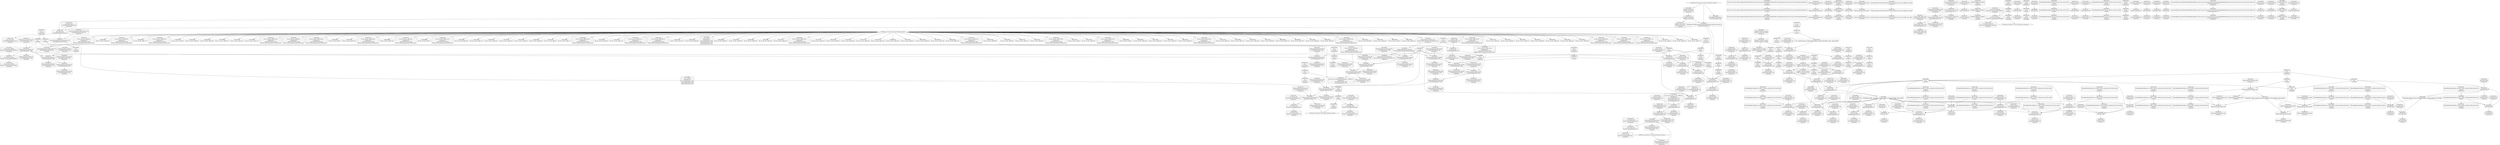 digraph {
	CE0x42f25e0 [shape=record,shape=Mrecord,label="{CE0x42f25e0|80:_i32,_112:_i8*,_:_CRE_14,15_}"]
	CE0x43013a0 [shape=record,shape=Mrecord,label="{CE0x43013a0|80:_i32,_112:_i8*,_:_CRE_104,112_|*MultipleSource*|security/selinux/hooks.c,5186|Function::selinux_msg_queue_associate&Arg::msq::}"]
	CE0x43060b0 [shape=record,shape=Mrecord,label="{CE0x43060b0|current_sid:_tmp3|*SummSink*}"]
	CE0x43021b0 [shape=record,shape=Mrecord,label="{CE0x43021b0|80:_i32,_112:_i8*,_:_CRE_168,172_|*MultipleSource*|security/selinux/hooks.c,5186|Function::selinux_msg_queue_associate&Arg::msq::}"]
	CE0x42ec6a0 [shape=record,shape=Mrecord,label="{CE0x42ec6a0|80:_i32,_112:_i8*,_:_CRE_13,14_}"]
	CE0x42ed630 [shape=record,shape=Mrecord,label="{CE0x42ed630|i32_(i32,_i32,_i16,_i32,_%struct.common_audit_data*)*_bitcast_(i32_(i32,_i32,_i16,_i32,_%struct.common_audit_data.495*)*_avc_has_perm_to_i32_(i32,_i32,_i16,_i32,_%struct.common_audit_data*)*)|*Constant*|*SummSink*}"]
	CE0x4311940 [shape=record,shape=Mrecord,label="{CE0x4311940|current_sid:_tobool1|security/selinux/hooks.c,218|*SummSink*}"]
	CE0x4311bd0 [shape=record,shape=Mrecord,label="{CE0x4311bd0|i64_4|*Constant*}"]
	CE0x4342820 [shape=record,shape=Mrecord,label="{CE0x4342820|get_current:_tmp}"]
	"CONST[source:1(input),value:2(dynamic)][purpose:{object}]"
	CE0x42eaa40 [shape=record,shape=Mrecord,label="{CE0x42eaa40|80:_i32,_112:_i8*,_:_CRE_65,66_}"]
	CE0x42d92e0 [shape=record,shape=Mrecord,label="{CE0x42d92e0|i32_(i32,_i32,_i16,_i32,_%struct.common_audit_data*)*_bitcast_(i32_(i32,_i32,_i16,_i32,_%struct.common_audit_data.495*)*_avc_has_perm_to_i32_(i32,_i32,_i16,_i32,_%struct.common_audit_data*)*)|*Constant*}"]
	CE0x42f6430 [shape=record,shape=Mrecord,label="{CE0x42f6430|selinux_msg_queue_associate:_sid2|security/selinux/hooks.c,5191}"]
	CE0x42f6b30 [shape=record,shape=Mrecord,label="{CE0x42f6b30|4:_i32,_:_CRE_0,2_|*MultipleSource*|security/selinux/hooks.c,5186|security/selinux/hooks.c,5186|security/selinux/hooks.c,5191}"]
	CE0x42e3910 [shape=record,shape=Mrecord,label="{CE0x42e3910|0:_i8,_8:_i32,_24:_%struct.selinux_audit_data*,_:_SCMRE_0,1_|*MultipleSource*|security/selinux/hooks.c, 5183|security/selinux/hooks.c,5188}"]
	CE0x42f9d10 [shape=record,shape=Mrecord,label="{CE0x42f9d10|selinux_msg_queue_associate:_bb|*SummSink*}"]
	CE0x42fcaa0 [shape=record,shape=Mrecord,label="{CE0x42fcaa0|current_sid:_if.then|*SummSource*}"]
	CE0x4360780 [shape=record,shape=Mrecord,label="{CE0x4360780|get_current:_tmp1|*SummSource*}"]
	CE0x4323310 [shape=record,shape=Mrecord,label="{CE0x4323310|i64*_getelementptr_inbounds_(_11_x_i64_,_11_x_i64_*___llvm_gcov_ctr125,_i64_0,_i64_8)|*Constant*}"]
	CE0x4304cb0 [shape=record,shape=Mrecord,label="{CE0x4304cb0|GLOBAL:_get_current|*Constant*|*SummSink*}"]
	CE0x4325700 [shape=record,shape=Mrecord,label="{CE0x4325700|current_sid:_tmp6|security/selinux/hooks.c,218}"]
	CE0x42e9660 [shape=record,shape=Mrecord,label="{CE0x42e9660|80:_i32,_112:_i8*,_:_CRE_56,57_}"]
	CE0x4300470 [shape=record,shape=Mrecord,label="{CE0x4300470|selinux_msg_queue_associate:_ad|security/selinux/hooks.c, 5183|*SummSource*}"]
	CE0x430ee50 [shape=record,shape=Mrecord,label="{CE0x430ee50|current_sid:_if.end|*SummSource*}"]
	CE0x42f6f00 [shape=record,shape=Mrecord,label="{CE0x42f6f00|selinux_msg_queue_associate:_tmp7|security/selinux/hooks.c,5191}"]
	CE0x42df630 [shape=record,shape=Mrecord,label="{CE0x42df630|selinux_msg_queue_associate:_entry|*SummSource*}"]
	CE0x42d8c40 [shape=record,shape=Mrecord,label="{CE0x42d8c40|%struct.task_struct*_(%struct.task_struct**)*_asm_movq_%gs:$_1:P_,$0_,_r,im,_dirflag_,_fpsr_,_flags_|*SummSink*}"]
	CE0x42e5890 [shape=record,shape=Mrecord,label="{CE0x42e5890|current_sid:_tmp12|security/selinux/hooks.c,218|*SummSource*}"]
	CE0x4303890 [shape=record,shape=Mrecord,label="{CE0x4303890|i64_1|*Constant*}"]
	CE0x42f0080 [shape=record,shape=Mrecord,label="{CE0x42f0080|selinux_msg_queue_associate:_tmp2|*SummSource*}"]
	CE0x42f4340 [shape=record,shape=Mrecord,label="{CE0x42f4340|_ret_i32_%retval.0,_!dbg_!27728|security/selinux/avc.c,775}"]
	CE0x43334c0 [shape=record,shape=Mrecord,label="{CE0x43334c0|i64*_getelementptr_inbounds_(_11_x_i64_,_11_x_i64_*___llvm_gcov_ctr125,_i64_0,_i64_10)|*Constant*|*SummSource*}"]
	CE0x42e06b0 [shape=record,shape=Mrecord,label="{CE0x42e06b0|i32_3|*Constant*|*SummSink*}"]
	CE0x4333650 [shape=record,shape=Mrecord,label="{CE0x4333650|current_sid:_call4|security/selinux/hooks.c,218|*SummSource*}"]
	CE0x42ed6a0 [shape=record,shape=Mrecord,label="{CE0x42ed6a0|selinux_msg_queue_associate:_call3|security/selinux/hooks.c,5191|*SummSource*}"]
	CE0x42fb160 [shape=record,shape=Mrecord,label="{CE0x42fb160|80:_i32,_112:_i8*,_:_CRE_59,60_}"]
	CE0x42e9400 [shape=record,shape=Mrecord,label="{CE0x42e9400|80:_i32,_112:_i8*,_:_CRE_54,55_}"]
	CE0x42f1ff0 [shape=record,shape=Mrecord,label="{CE0x42f1ff0|80:_i32,_112:_i8*,_:_CRE_52,53_}"]
	CE0x42edfc0 [shape=record,shape=Mrecord,label="{CE0x42edfc0|selinux_msg_queue_associate:_tmp6|security/selinux/hooks.c,5189}"]
	CE0x4341da0 [shape=record,shape=Mrecord,label="{CE0x4341da0|get_current:_tmp2}"]
	CE0x42e3360 [shape=record,shape=Mrecord,label="{CE0x42e3360|avc_has_perm:_tsid|Function::avc_has_perm&Arg::tsid::|*SummSink*}"]
	CE0x42eb750 [shape=record,shape=Mrecord,label="{CE0x42eb750|80:_i32,_112:_i8*,_:_CRE_46,47_}"]
	CE0x42db6d0 [shape=record,shape=Mrecord,label="{CE0x42db6d0|current_sid:_sid|security/selinux/hooks.c,220}"]
	CE0x4374020 [shape=record,shape=Mrecord,label="{CE0x4374020|_call_void_mcount()_#3}"]
	CE0x56bf1f0 [shape=record,shape=Mrecord,label="{CE0x56bf1f0|selinux_msg_queue_associate:_msq|Function::selinux_msg_queue_associate&Arg::msq::|*SummSink*}"]
	CE0x42d9860 [shape=record,shape=Mrecord,label="{CE0x42d9860|avc_has_perm:_tclass|Function::avc_has_perm&Arg::tclass::}"]
	CE0x4313d10 [shape=record,shape=Mrecord,label="{CE0x4313d10|i8_1|*Constant*|*SummSink*}"]
	CE0x42e5430 [shape=record,shape=Mrecord,label="{CE0x42e5430|current_sid:_tmp11|security/selinux/hooks.c,218|*SummSource*}"]
	CE0x430ac10 [shape=record,shape=Mrecord,label="{CE0x430ac10|current_sid:_sid|security/selinux/hooks.c,220|*SummSource*}"]
	CE0x4333570 [shape=record,shape=Mrecord,label="{CE0x4333570|i64*_getelementptr_inbounds_(_11_x_i64_,_11_x_i64_*___llvm_gcov_ctr125,_i64_0,_i64_10)|*Constant*|*SummSink*}"]
	CE0x4305fa0 [shape=record,shape=Mrecord,label="{CE0x4305fa0|current_sid:_tmp3|*SummSource*}"]
	CE0x4331dc0 [shape=record,shape=Mrecord,label="{CE0x4331dc0|GLOBAL:_lockdep_rcu_suspicious|*Constant*|*SummSource*}"]
	CE0x42fe360 [shape=record,shape=Mrecord,label="{CE0x42fe360|80:_i32,_112:_i8*,_:_CRE_216,224_|*MultipleSource*|security/selinux/hooks.c,5186|Function::selinux_msg_queue_associate&Arg::msq::}"]
	CE0x42e11f0 [shape=record,shape=Mrecord,label="{CE0x42e11f0|selinux_msg_queue_associate:_type|security/selinux/hooks.c,5188}"]
	CE0x4322aa0 [shape=record,shape=Mrecord,label="{CE0x4322aa0|current_sid:_tmp14|security/selinux/hooks.c,218|*SummSource*}"]
	CE0x42f4750 [shape=record,shape=Mrecord,label="{CE0x42f4750|avc_has_perm:_auditdata|Function::avc_has_perm&Arg::auditdata::}"]
	CE0x4312d90 [shape=record,shape=Mrecord,label="{CE0x4312d90|i64*_getelementptr_inbounds_(_11_x_i64_,_11_x_i64_*___llvm_gcov_ctr125,_i64_0,_i64_1)|*Constant*}"]
	CE0x43106a0 [shape=record,shape=Mrecord,label="{CE0x43106a0|current_sid:_tobool1|security/selinux/hooks.c,218}"]
	CE0x42ffc40 [shape=record,shape=Mrecord,label="{CE0x42ffc40|selinux_msg_queue_associate:_msq|Function::selinux_msg_queue_associate&Arg::msq::|*SummSource*}"]
	CE0x4324590 [shape=record,shape=Mrecord,label="{CE0x4324590|current_sid:_tmp14|security/selinux/hooks.c,218}"]
	CE0x42f1ec0 [shape=record,shape=Mrecord,label="{CE0x42f1ec0|80:_i32,_112:_i8*,_:_CRE_51,52_}"]
	"CONST[source:0(mediator),value:2(dynamic)][purpose:{subject}]"
	CE0x4374150 [shape=record,shape=Mrecord,label="{CE0x4374150|_call_void_mcount()_#3|*SummSink*}"]
	CE0x4328490 [shape=record,shape=Mrecord,label="{CE0x4328490|current_sid:_tmp24|security/selinux/hooks.c,220|*SummSource*}"]
	CE0x42f3920 [shape=record,shape=Mrecord,label="{CE0x42f3920|current_sid:_tmp15|security/selinux/hooks.c,218|*SummSource*}"]
	CE0x42f4450 [shape=record,shape=Mrecord,label="{CE0x42f4450|avc_has_perm:_requested|Function::avc_has_perm&Arg::requested::|*SummSource*}"]
	CE0x430cdd0 [shape=record,shape=Mrecord,label="{CE0x430cdd0|i64_3|*Constant*}"]
	CE0x4342890 [shape=record,shape=Mrecord,label="{CE0x4342890|COLLAPSED:_GCMRE___llvm_gcov_ctr98_internal_global_2_x_i64_zeroinitializer:_elem_0:default:}"]
	CE0x42fe670 [shape=record,shape=Mrecord,label="{CE0x42fe670|selinux_msg_queue_associate:_type|security/selinux/hooks.c,5188|*SummSink*}"]
	CE0x4324d90 [shape=record,shape=Mrecord,label="{CE0x4324d90|current_sid:_do.end|*SummSource*}"]
	CE0x4322e40 [shape=record,shape=Mrecord,label="{CE0x4322e40|i1_true|*Constant*}"]
	CE0x430f650 [shape=record,shape=Mrecord,label="{CE0x430f650|current_sid:_tmp4|security/selinux/hooks.c,218|*SummSource*}"]
	CE0x43289f0 [shape=record,shape=Mrecord,label="{CE0x43289f0|get_current:_bb|*SummSink*}"]
	CE0x42eab70 [shape=record,shape=Mrecord,label="{CE0x42eab70|80:_i32,_112:_i8*,_:_CRE_66,67_}"]
	CE0x42def10 [shape=record,shape=Mrecord,label="{CE0x42def10|80:_i32,_112:_i8*,_:_CRE_29,30_}"]
	CE0x42e3500 [shape=record,shape=Mrecord,label="{CE0x42e3500|i16_27|*Constant*}"]
	CE0x42f1c60 [shape=record,shape=Mrecord,label="{CE0x42f1c60|80:_i32,_112:_i8*,_:_CRE_49,50_}"]
	CE0x42f43b0 [shape=record,shape=Mrecord,label="{CE0x42f43b0|avc_has_perm:_requested|Function::avc_has_perm&Arg::requested::}"]
	CE0x42d9610 [shape=record,shape=Mrecord,label="{CE0x42d9610|i16_27|*Constant*|*SummSource*}"]
	CE0x430b440 [shape=record,shape=Mrecord,label="{CE0x430b440|i8*_getelementptr_inbounds_(_45_x_i8_,_45_x_i8_*_.str12,_i32_0,_i32_0)|*Constant*}"]
	CE0x4331e30 [shape=record,shape=Mrecord,label="{CE0x4331e30|GLOBAL:_lockdep_rcu_suspicious|*Constant*|*SummSink*}"]
	CE0x42f26a0 [shape=record,shape=Mrecord,label="{CE0x42f26a0|80:_i32,_112:_i8*,_:_CRE_15,16_}"]
	CE0x4313620 [shape=record,shape=Mrecord,label="{CE0x4313620|current_sid:_tmp16|security/selinux/hooks.c,218|*SummSource*}"]
	CE0x42ef6e0 [shape=record,shape=Mrecord,label="{CE0x42ef6e0|i64*_getelementptr_inbounds_(_2_x_i64_,_2_x_i64_*___llvm_gcov_ctr304,_i64_0,_i64_1)|*Constant*|*SummSource*}"]
	CE0x42e9300 [shape=record,shape=Mrecord,label="{CE0x42e9300|80:_i32,_112:_i8*,_:_CRE_53,54_}"]
	CE0x4333970 [shape=record,shape=Mrecord,label="{CE0x4333970|current_sid:_tmp20|security/selinux/hooks.c,218|*SummSource*}"]
	CE0x42efb70 [shape=record,shape=Mrecord,label="{CE0x42efb70|_ret_%struct.task_struct*_%tmp4,_!dbg_!27714|./arch/x86/include/asm/current.h,14|*SummSource*}"]
	CE0x42ea5c0 [shape=record,shape=Mrecord,label="{CE0x42ea5c0|selinux_msg_queue_associate:_tmp1|*SummSource*}"]
	CE0x42fd4e0 [shape=record,shape=Mrecord,label="{CE0x42fd4e0|80:_i32,_112:_i8*,_:_CRE_21,22_}"]
	CE0x42e8500 [shape=record,shape=Mrecord,label="{CE0x42e8500|80:_i32,_112:_i8*,_:_CRE_39,40_}"]
	CE0x432cb20 [shape=record,shape=Mrecord,label="{CE0x432cb20|current_sid:_do.body}"]
	CE0x430cb30 [shape=record,shape=Mrecord,label="{CE0x430cb30|i64_2|*Constant*}"]
	CE0x432cbc0 [shape=record,shape=Mrecord,label="{CE0x432cbc0|current_sid:_do.body|*SummSource*}"]
	CE0x42f6d80 [shape=record,shape=Mrecord,label="{CE0x42f6d80|4:_i32,_:_CRE_4,8_|*MultipleSource*|security/selinux/hooks.c,5186|security/selinux/hooks.c,5186|security/selinux/hooks.c,5191}"]
	CE0x42e99d0 [shape=record,shape=Mrecord,label="{CE0x42e99d0|i32_1|*Constant*}"]
	CE0x42e9790 [shape=record,shape=Mrecord,label="{CE0x42e9790|80:_i32,_112:_i8*,_:_CRE_57,58_}"]
	CE0x43014d0 [shape=record,shape=Mrecord,label="{CE0x43014d0|80:_i32,_112:_i8*,_:_CRE_112,120_|*MultipleSource*|security/selinux/hooks.c,5186|Function::selinux_msg_queue_associate&Arg::msq::}"]
	CE0x4310540 [shape=record,shape=Mrecord,label="{CE0x4310540|current_sid:_tmp8|security/selinux/hooks.c,218|*SummSink*}"]
	CE0x43046c0 [shape=record,shape=Mrecord,label="{CE0x43046c0|current_sid:_call4|security/selinux/hooks.c,218|*SummSink*}"]
	CE0x42f2e20 [shape=record,shape=Mrecord,label="{CE0x42f2e20|COLLAPSED:_GCMRE___llvm_gcov_ctr304_internal_global_2_x_i64_zeroinitializer:_elem_0:default:}"]
	CE0x42e4bd0 [shape=record,shape=Mrecord,label="{CE0x42e4bd0|80:_i32,_112:_i8*,_:_CRE_22,23_}"]
	CE0x42f65b0 [shape=record,shape=Mrecord,label="{CE0x42f65b0|selinux_msg_queue_associate:_sid2|security/selinux/hooks.c,5191|*SummSource*}"]
	CE0x4301a70 [shape=record,shape=Mrecord,label="{CE0x4301a70|80:_i32,_112:_i8*,_:_CRE_136,144_|*MultipleSource*|security/selinux/hooks.c,5186|Function::selinux_msg_queue_associate&Arg::msq::}"]
	CE0x4332f80 [shape=record,shape=Mrecord,label="{CE0x4332f80|current_sid:_tmp19|security/selinux/hooks.c,218}"]
	CE0x42ea820 [shape=record,shape=Mrecord,label="{CE0x42ea820|i64_1|*Constant*}"]
	CE0x42e9f80 [shape=record,shape=Mrecord,label="{CE0x42e9f80|current_sid:_tmp}"]
	CE0x4332d50 [shape=record,shape=Mrecord,label="{CE0x4332d50|current_sid:_tmp18|security/selinux/hooks.c,218|*SummSink*}"]
	CE0x42efc10 [shape=record,shape=Mrecord,label="{CE0x42efc10|_ret_%struct.task_struct*_%tmp4,_!dbg_!27714|./arch/x86/include/asm/current.h,14}"]
	CE0x43154c0 [shape=record,shape=Mrecord,label="{CE0x43154c0|_call_void_mcount()_#3}"]
	CE0x4303820 [shape=record,shape=Mrecord,label="{CE0x4303820|i64*_getelementptr_inbounds_(_11_x_i64_,_11_x_i64_*___llvm_gcov_ctr125,_i64_0,_i64_1)|*Constant*|*SummSink*}"]
	CE0x4331aa0 [shape=record,shape=Mrecord,label="{CE0x4331aa0|i8*_getelementptr_inbounds_(_25_x_i8_,_25_x_i8_*_.str3,_i32_0,_i32_0)|*Constant*|*SummSource*}"]
	CE0x42f88d0 [shape=record,shape=Mrecord,label="{CE0x42f88d0|current_sid:_tmp10|security/selinux/hooks.c,218}"]
	CE0x42ecd80 [shape=record,shape=Mrecord,label="{CE0x42ecd80|get_current:_tmp|*SummSink*}"]
	CE0x43322b0 [shape=record,shape=Mrecord,label="{CE0x43322b0|i32_218|*Constant*|*SummSource*}"]
	CE0x42eadd0 [shape=record,shape=Mrecord,label="{CE0x42eadd0|80:_i32,_112:_i8*,_:_CRE_68,69_}"]
	CE0x42ffb40 [shape=record,shape=Mrecord,label="{CE0x42ffb40|i32_0|*Constant*|*SummSink*}"]
	CE0x42e85f0 [shape=record,shape=Mrecord,label="{CE0x42e85f0|80:_i32,_112:_i8*,_:_CRE_40,41_}"]
	CE0x430aba0 [shape=record,shape=Mrecord,label="{CE0x430aba0|current_sid:_cred|security/selinux/hooks.c,218}"]
	CE0x42e9ff0 [shape=record,shape=Mrecord,label="{CE0x42e9ff0|COLLAPSED:_GCMRE___llvm_gcov_ctr125_internal_global_11_x_i64_zeroinitializer:_elem_0:default:}"]
	CE0x42f2790 [shape=record,shape=Mrecord,label="{CE0x42f2790|80:_i32,_112:_i8*,_:_CRE_16,17_}"]
	CE0x42ec7e0 [shape=record,shape=Mrecord,label="{CE0x42ec7e0|selinux_msg_queue_associate:_tmp}"]
	CE0x4324a80 [shape=record,shape=Mrecord,label="{CE0x4324a80|current_sid:_land.lhs.true}"]
	CE0x4328830 [shape=record,shape=Mrecord,label="{CE0x4328830|get_current:_bb}"]
	CE0x42f85c0 [shape=record,shape=Mrecord,label="{CE0x42f85c0|current_sid:_tmp9|security/selinux/hooks.c,218|*SummSource*}"]
	CE0x4315670 [shape=record,shape=Mrecord,label="{CE0x4315670|_call_void_mcount()_#3|*SummSink*}"]
	CE0x43269e0 [shape=record,shape=Mrecord,label="{CE0x43269e0|current_sid:_tmp21|security/selinux/hooks.c,218}"]
	CE0x432ccb0 [shape=record,shape=Mrecord,label="{CE0x432ccb0|current_sid:_do.body|*SummSink*}"]
	CE0x4304960 [shape=record,shape=Mrecord,label="{CE0x4304960|GLOBAL:_get_current|*Constant*}"]
	CE0x42eb120 [shape=record,shape=Mrecord,label="{CE0x42eb120|current_sid:_entry}"]
	CE0x42eaf00 [shape=record,shape=Mrecord,label="{CE0x42eaf00|80:_i32,_112:_i8*,_:_CRE_69,70_}"]
	CE0x42fac50 [shape=record,shape=Mrecord,label="{CE0x42fac50|selinux_msg_queue_associate:_tmp3|*SummSource*}"]
	CE0x4302570 [shape=record,shape=Mrecord,label="{CE0x4302570|80:_i32,_112:_i8*,_:_CRE_176,184_|*MultipleSource*|security/selinux/hooks.c,5186|Function::selinux_msg_queue_associate&Arg::msq::}"]
	CE0x3bdc0d0 [shape=record,shape=Mrecord,label="{CE0x3bdc0d0|80:_i32,_112:_i8*,_:_CRE_3,4_}"]
	CE0x42df8d0 [shape=record,shape=Mrecord,label="{CE0x42df8d0|selinux_msg_queue_associate:_q_perm1|security/selinux/hooks.c,5189}"]
	CE0x42e60f0 [shape=record,shape=Mrecord,label="{CE0x42e60f0|80:_i32,_112:_i8*,_:_CRE_36,37_}"]
	CE0x42ed7b0 [shape=record,shape=Mrecord,label="{CE0x42ed7b0|avc_has_perm:_entry}"]
	CE0x43283a0 [shape=record,shape=Mrecord,label="{CE0x43283a0|current_sid:_tmp24|security/selinux/hooks.c,220}"]
	CE0x42e03d0 [shape=record,shape=Mrecord,label="{CE0x42e03d0|i32_3|*Constant*}"]
	CE0x4311f90 [shape=record,shape=Mrecord,label="{CE0x4311f90|i64_5|*Constant*|*SummSource*}"]
	CE0x42f15c0 [shape=record,shape=Mrecord,label="{CE0x42f15c0|current_sid:_tmp7|security/selinux/hooks.c,218}"]
	CE0x42f5fe0 [shape=record,shape=Mrecord,label="{CE0x42f5fe0|selinux_msg_queue_associate:_ipc_id|security/selinux/hooks.c,5189|*SummSource*}"]
	CE0x42fe6e0 [shape=record,shape=Mrecord,label="{CE0x42fe6e0|i32_10|*Constant*|*SummSink*}"]
	CE0x4310260 [shape=record,shape=Mrecord,label="{CE0x4310260|0:_i8,_:_GCMR_current_sid.__warned_internal_global_i8_0,_section_.data.unlikely_,_align_1:_elem_0:default:}"]
	CE0x4311cb0 [shape=record,shape=Mrecord,label="{CE0x4311cb0|i64_4|*Constant*|*SummSource*}"]
	CE0x430bba0 [shape=record,shape=Mrecord,label="{CE0x430bba0|i64*_getelementptr_inbounds_(_11_x_i64_,_11_x_i64_*___llvm_gcov_ctr125,_i64_0,_i64_9)|*Constant*|*SummSink*}"]
	CE0x42ecc30 [shape=record,shape=Mrecord,label="{CE0x42ecc30|i64*_getelementptr_inbounds_(_2_x_i64_,_2_x_i64_*___llvm_gcov_ctr304,_i64_0,_i64_0)|*Constant*|*SummSource*}"]
	CE0x430c860 [shape=record,shape=Mrecord,label="{CE0x430c860|current_sid:_tobool|security/selinux/hooks.c,218|*SummSource*}"]
	CE0x42fb920 [shape=record,shape=Mrecord,label="{CE0x42fb920|selinux_msg_queue_associate:_call|security/selinux/hooks.c,5184}"]
	CE0x43016e0 [shape=record,shape=Mrecord,label="{CE0x43016e0|80:_i32,_112:_i8*,_:_CRE_120,128_|*MultipleSource*|security/selinux/hooks.c,5186|Function::selinux_msg_queue_associate&Arg::msq::}"]
	CE0x4323b50 [shape=record,shape=Mrecord,label="{CE0x4323b50|i64*_getelementptr_inbounds_(_11_x_i64_,_11_x_i64_*___llvm_gcov_ctr125,_i64_0,_i64_6)|*Constant*|*SummSource*}"]
	CE0x42e2ac0 [shape=record,shape=Mrecord,label="{CE0x42e2ac0|selinux_msg_queue_associate:_security|security/selinux/hooks.c,5186|*SummSink*}"]
	CE0x42d9970 [shape=record,shape=Mrecord,label="{CE0x42d9970|avc_has_perm:_tclass|Function::avc_has_perm&Arg::tclass::|*SummSink*}"]
	CE0x42db830 [shape=record,shape=Mrecord,label="{CE0x42db830|current_sid:_sid|security/selinux/hooks.c,220|*SummSink*}"]
	CE0x42e5150 [shape=record,shape=Mrecord,label="{CE0x42e5150|i64*_getelementptr_inbounds_(_2_x_i64_,_2_x_i64_*___llvm_gcov_ctr304,_i64_0,_i64_1)|*Constant*}"]
	CE0x625e960 [shape=record,shape=Mrecord,label="{CE0x625e960|80:_i32,_112:_i8*,_:_CRE_0,1_}"]
	CE0x43043c0 [shape=record,shape=Mrecord,label="{CE0x43043c0|80:_i32,_112:_i8*,_:_CRE_80,84_|*MultipleSource*|security/selinux/hooks.c,5186|Function::selinux_msg_queue_associate&Arg::msq::}"]
	CE0x42ea740 [shape=record,shape=Mrecord,label="{CE0x42ea740|i64_1|*Constant*|*SummSource*}"]
	CE0x42f48a0 [shape=record,shape=Mrecord,label="{CE0x42f48a0|avc_has_perm:_auditdata|Function::avc_has_perm&Arg::auditdata::|*SummSource*}"]
	CE0x42ee1f0 [shape=record,shape=Mrecord,label="{CE0x42ee1f0|_ret_i32_%tmp24,_!dbg_!27742|security/selinux/hooks.c,220|*SummSource*}"]
	CE0x43337d0 [shape=record,shape=Mrecord,label="{CE0x43337d0|current_sid:_tmp20|security/selinux/hooks.c,218}"]
	CE0x42eb620 [shape=record,shape=Mrecord,label="{CE0x42eb620|80:_i32,_112:_i8*,_:_CRE_45,46_}"]
	CE0x42ee2e0 [shape=record,shape=Mrecord,label="{CE0x42ee2e0|_ret_i32_%tmp24,_!dbg_!27742|security/selinux/hooks.c,220|*SummSink*}"]
	CE0x42ebf60 [shape=record,shape=Mrecord,label="{CE0x42ebf60|80:_i32,_112:_i8*,_:_CRE_25,26_}"]
	"CONST[source:2(external),value:2(dynamic)][purpose:{subject}]"
	CE0x430cd40 [shape=record,shape=Mrecord,label="{CE0x430cd40|i64_2|*Constant*|*SummSink*}"]
	CE0x430a870 [shape=record,shape=Mrecord,label="{CE0x430a870|i32_78|*Constant*}"]
	CE0x42f7310 [shape=record,shape=Mrecord,label="{CE0x42f7310|selinux_msg_queue_associate:_tmp7|security/selinux/hooks.c,5191|*SummSink*}"]
	CE0x42f46e0 [shape=record,shape=Mrecord,label="{CE0x42f46e0|_ret_i32_%call3,_!dbg_!27729|security/selinux/hooks.c,5191}"]
	CE0x42fd3f0 [shape=record,shape=Mrecord,label="{CE0x42fd3f0|80:_i32,_112:_i8*,_:_CRE_20,21_}"]
	CE0x430f4b0 [shape=record,shape=Mrecord,label="{CE0x430f4b0|i64_3|*Constant*|*SummSink*}"]
	CE0x42e9930 [shape=record,shape=Mrecord,label="{CE0x42e9930|selinux_msg_queue_associate:_ad|security/selinux/hooks.c, 5183}"]
	CE0x432d200 [shape=record,shape=Mrecord,label="{CE0x432d200|get_current:_tmp3}"]
	CE0x432d020 [shape=record,shape=Mrecord,label="{CE0x432d020|get_current:_tmp4|./arch/x86/include/asm/current.h,14}"]
	CE0x4305260 [shape=record,shape=Mrecord,label="{CE0x4305260|GLOBAL:_current_sid.__warned|Global_var:current_sid.__warned}"]
	CE0x42e0b10 [shape=record,shape=Mrecord,label="{CE0x42e0b10|selinux_msg_queue_associate:_tmp5|security/selinux/hooks.c,5186|*SummSource*}"]
	CE0x42fe850 [shape=record,shape=Mrecord,label="{CE0x42fe850|selinux_msg_queue_associate:_security|security/selinux/hooks.c,5186|*SummSource*}"]
	CE0x4322fc0 [shape=record,shape=Mrecord,label="{CE0x4322fc0|i1_true|*Constant*|*SummSource*}"]
	CE0x42f94b0 [shape=record,shape=Mrecord,label="{CE0x42f94b0|i64*_getelementptr_inbounds_(_2_x_i64_,_2_x_i64_*___llvm_gcov_ctr304,_i64_0,_i64_1)|*Constant*|*SummSink*}"]
	CE0x42f5170 [shape=record,shape=Mrecord,label="{CE0x42f5170|_ret_i32_%call3,_!dbg_!27729|security/selinux/hooks.c,5191|*SummSource*}"]
	CE0x42e30c0 [shape=record,shape=Mrecord,label="{CE0x42e30c0|avc_has_perm:_tsid|Function::avc_has_perm&Arg::tsid::}"]
	CE0x42dfcc0 [shape=record,shape=Mrecord,label="{CE0x42dfcc0|selinux_msg_queue_associate:_sid2|security/selinux/hooks.c,5191|*SummSink*}"]
	CE0x4350d50 [shape=record,shape=Mrecord,label="{CE0x4350d50|i64*_getelementptr_inbounds_(_2_x_i64_,_2_x_i64_*___llvm_gcov_ctr98,_i64_0,_i64_0)|*Constant*|*SummSink*}"]
	CE0x42e65b0 [shape=record,shape=Mrecord,label="{CE0x42e65b0|current_sid:_call|security/selinux/hooks.c,218|*SummSink*}"]
	CE0x42dee20 [shape=record,shape=Mrecord,label="{CE0x42dee20|80:_i32,_112:_i8*,_:_CRE_28,29_}"]
	CE0x4301fd0 [shape=record,shape=Mrecord,label="{CE0x4301fd0|80:_i32,_112:_i8*,_:_CRE_160,168_|*MultipleSource*|security/selinux/hooks.c,5186|Function::selinux_msg_queue_associate&Arg::msq::}"]
	CE0x42f8a50 [shape=record,shape=Mrecord,label="{CE0x42f8a50|current_sid:_tmp10|security/selinux/hooks.c,218|*SummSource*}"]
	CE0x42e55a0 [shape=record,shape=Mrecord,label="{CE0x42e55a0|current_sid:_tmp11|security/selinux/hooks.c,218|*SummSink*}"]
	CE0x430ce40 [shape=record,shape=Mrecord,label="{CE0x430ce40|i64_3|*Constant*|*SummSource*}"]
	CE0x42d9760 [shape=record,shape=Mrecord,label="{CE0x42d9760|i16_27|*Constant*|*SummSink*}"]
	CE0x42e2eb0 [shape=record,shape=Mrecord,label="{CE0x42e2eb0|avc_has_perm:_ssid|Function::avc_has_perm&Arg::ssid::|*SummSource*}"]
	CE0x42ec050 [shape=record,shape=Mrecord,label="{CE0x42ec050|80:_i32,_112:_i8*,_:_CRE_26,27_}"]
	CE0x42dd090 [shape=record,shape=Mrecord,label="{CE0x42dd090|selinux_msg_queue_associate:_entry}"]
	CE0x430c230 [shape=record,shape=Mrecord,label="{CE0x430c230|%struct.task_struct*_(%struct.task_struct**)*_asm_movq_%gs:$_1:P_,$0_,_r,im,_dirflag_,_fpsr_,_flags_}"]
	CE0x3bdbfd0 [shape=record,shape=Mrecord,label="{CE0x3bdbfd0|80:_i32,_112:_i8*,_:_CRE_10,11_}"]
	CE0x42fd300 [shape=record,shape=Mrecord,label="{CE0x42fd300|80:_i32,_112:_i8*,_:_CRE_19,20_}"]
	CE0x43328b0 [shape=record,shape=Mrecord,label="{CE0x43328b0|current_sid:_tmp19|security/selinux/hooks.c,218|*SummSource*}"]
	CE0x42ed530 [shape=record,shape=Mrecord,label="{CE0x42ed530|selinux_msg_queue_associate:_tmp6|security/selinux/hooks.c,5189|*SummSink*}"]
	CE0x42eaca0 [shape=record,shape=Mrecord,label="{CE0x42eaca0|80:_i32,_112:_i8*,_:_CRE_67,68_}"]
	CE0x432d360 [shape=record,shape=Mrecord,label="{CE0x432d360|current_sid:_bb|*SummSink*}"]
	CE0x4326b10 [shape=record,shape=Mrecord,label="{CE0x4326b10|current_sid:_tmp21|security/selinux/hooks.c,218|*SummSource*}"]
	CE0x432c060 [shape=record,shape=Mrecord,label="{CE0x432c060|current_sid:_tmp23|security/selinux/hooks.c,218|*SummSink*}"]
	CE0x42ded60 [shape=record,shape=Mrecord,label="{CE0x42ded60|80:_i32,_112:_i8*,_:_CRE_27,28_}"]
	CE0x42e5320 [shape=record,shape=Mrecord,label="{CE0x42e5320|current_sid:_tmp11|security/selinux/hooks.c,218}"]
	CE0x4361010 [shape=record,shape=Mrecord,label="{CE0x4361010|i64*_getelementptr_inbounds_(_2_x_i64_,_2_x_i64_*___llvm_gcov_ctr98,_i64_0,_i64_1)|*Constant*|*SummSource*}"]
	CE0x42d9be0 [shape=record,shape=Mrecord,label="{CE0x42d9be0|i32_64|*Constant*}"]
	CE0x4322c10 [shape=record,shape=Mrecord,label="{CE0x4322c10|current_sid:_tmp14|security/selinux/hooks.c,218|*SummSink*}"]
	CE0x42e08c0 [shape=record,shape=Mrecord,label="{CE0x42e08c0|selinux_msg_queue_associate:_tmp5|security/selinux/hooks.c,5186}"]
	"CONST[source:0(mediator),value:0(static)][purpose:{operation}]"
	CE0x432ca80 [shape=record,shape=Mrecord,label="{CE0x432ca80|current_sid:_do.end|*SummSink*}"]
	CE0x42ebd80 [shape=record,shape=Mrecord,label="{CE0x42ebd80|80:_i32,_112:_i8*,_:_CRE_23,24_}"]
	CE0x42fb4f0 [shape=record,shape=Mrecord,label="{CE0x42fb4f0|80:_i32,_112:_i8*,_:_CRE_62,63_}"]
	CE0x42f58f0 [shape=record,shape=Mrecord,label="{CE0x42f58f0|selinux_msg_queue_associate:_u|security/selinux/hooks.c,5189|*SummSource*}"]
	CE0x42e5c90 [shape=record,shape=Mrecord,label="{CE0x42e5c90|i64*_getelementptr_inbounds_(_11_x_i64_,_11_x_i64_*___llvm_gcov_ctr125,_i64_0,_i64_6)|*Constant*}"]
	CE0x4314030 [shape=record,shape=Mrecord,label="{CE0x4314030|_call_void_lockdep_rcu_suspicious(i8*_getelementptr_inbounds_(_25_x_i8_,_25_x_i8_*_.str3,_i32_0,_i32_0),_i32_218,_i8*_getelementptr_inbounds_(_45_x_i8_,_45_x_i8_*_.str12,_i32_0,_i32_0))_#10,_!dbg_!27727|security/selinux/hooks.c,218|*SummSource*}"]
	CE0x42ef8b0 [shape=record,shape=Mrecord,label="{CE0x42ef8b0|get_current:_entry|*SummSource*}"]
	CE0x4312e30 [shape=record,shape=Mrecord,label="{CE0x4312e30|i64*_getelementptr_inbounds_(_11_x_i64_,_11_x_i64_*___llvm_gcov_ctr125,_i64_0,_i64_1)|*Constant*|*SummSource*}"]
	CE0x4306420 [shape=record,shape=Mrecord,label="{CE0x4306420|_call_void_mcount()_#3|*SummSource*}"]
	CE0x42e5710 [shape=record,shape=Mrecord,label="{CE0x42e5710|current_sid:_tmp12|security/selinux/hooks.c,218}"]
	CE0x432b9e0 [shape=record,shape=Mrecord,label="{CE0x432b9e0|current_sid:_tmp22|security/selinux/hooks.c,218|*SummSource*}"]
	CE0x42ff4a0 [shape=record,shape=Mrecord,label="{CE0x42ff4a0|GLOBAL:_current_sid|*Constant*}"]
	CE0x42eb230 [shape=record,shape=Mrecord,label="{CE0x42eb230|current_sid:_entry|*SummSink*}"]
	CE0x42f4a20 [shape=record,shape=Mrecord,label="{CE0x42f4a20|avc_has_perm:_auditdata|Function::avc_has_perm&Arg::auditdata::|*SummSink*}"]
	CE0x430b0a0 [shape=record,shape=Mrecord,label="{CE0x430b0a0|COLLAPSED:_GCMRE_current_task_external_global_%struct.task_struct*:_elem_0::|security/selinux/hooks.c,218}"]
	CE0x432af30 [shape=record,shape=Mrecord,label="{CE0x432af30|i32_22|*Constant*|*SummSource*}"]
	CE0x430ed10 [shape=record,shape=Mrecord,label="{CE0x430ed10|i64*_getelementptr_inbounds_(_11_x_i64_,_11_x_i64_*___llvm_gcov_ctr125,_i64_0,_i64_0)|*Constant*|*SummSink*}"]
	CE0x42eddc0 [shape=record,shape=Mrecord,label="{CE0x42eddc0|avc_has_perm:_ssid|Function::avc_has_perm&Arg::ssid::}"]
	CE0x42e7490 [shape=record,shape=Mrecord,label="{CE0x42e7490|i64*_getelementptr_inbounds_(_11_x_i64_,_11_x_i64_*___llvm_gcov_ctr125,_i64_0,_i64_0)|*Constant*|*SummSource*}"]
	CE0x430cc60 [shape=record,shape=Mrecord,label="{CE0x430cc60|i64_2|*Constant*|*SummSource*}"]
	CE0x430f720 [shape=record,shape=Mrecord,label="{CE0x430f720|current_sid:_tmp4|security/selinux/hooks.c,218|*SummSink*}"]
	CE0x42eb020 [shape=record,shape=Mrecord,label="{CE0x42eb020|GLOBAL:_current_sid|*Constant*|*SummSink*}"]
	CE0x42e31f0 [shape=record,shape=Mrecord,label="{CE0x42e31f0|avc_has_perm:_tsid|Function::avc_has_perm&Arg::tsid::|*SummSource*}"]
	CE0x42e6000 [shape=record,shape=Mrecord,label="{CE0x42e6000|80:_i32,_112:_i8*,_:_CRE_35,36_}"]
	CE0x42fde00 [shape=record,shape=Mrecord,label="{CE0x42fde00|80:_i32,_112:_i8*,_:_CRE_192,200_|*MultipleSource*|security/selinux/hooks.c,5186|Function::selinux_msg_queue_associate&Arg::msq::}"]
	CE0x42f10c0 [shape=record,shape=Mrecord,label="{CE0x42f10c0|current_sid:_tmp5|security/selinux/hooks.c,218|*SummSink*}"]
	CE0x43053e0 [shape=record,shape=Mrecord,label="{CE0x43053e0|GLOBAL:_current_sid.__warned|Global_var:current_sid.__warned|*SummSource*}"]
	CE0x4303cd0 [shape=record,shape=Mrecord,label="{CE0x4303cd0|selinux_msg_queue_associate:_tmp|*SummSink*}"]
	CE0x430ef20 [shape=record,shape=Mrecord,label="{CE0x430ef20|current_sid:_if.end|*SummSink*}"]
	CE0x4342da0 [shape=record,shape=Mrecord,label="{CE0x4342da0|get_current:_tmp1|*SummSink*}"]
	CE0x4312060 [shape=record,shape=Mrecord,label="{CE0x4312060|i64_5|*Constant*|*SummSink*}"]
	CE0x42ea4e0 [shape=record,shape=Mrecord,label="{CE0x42ea4e0|selinux_msg_queue_associate:_tmp1}"]
	CE0x42f1b30 [shape=record,shape=Mrecord,label="{CE0x42f1b30|80:_i32,_112:_i8*,_:_CRE_48,49_}"]
	CE0x42f0010 [shape=record,shape=Mrecord,label="{CE0x42f0010|selinux_msg_queue_associate:_tmp2}"]
	CE0x42fda40 [shape=record,shape=Mrecord,label="{CE0x42fda40|i32_0|*Constant*|*SummSource*}"]
	CE0x42d9e30 [shape=record,shape=Mrecord,label="{CE0x42d9e30|i32_64|*Constant*|*SummSink*}"]
	CE0x4324c20 [shape=record,shape=Mrecord,label="{CE0x4324c20|current_sid:_land.lhs.true|*SummSink*}"]
	CE0x42f1d90 [shape=record,shape=Mrecord,label="{CE0x42f1d90|80:_i32,_112:_i8*,_:_CRE_50,51_}"]
	CE0x4312c50 [shape=record,shape=Mrecord,label="{CE0x4312c50|get_current:_tmp4|./arch/x86/include/asm/current.h,14|*SummSource*}"]
	CE0x42f1740 [shape=record,shape=Mrecord,label="{CE0x42f1740|current_sid:_tmp7|security/selinux/hooks.c,218|*SummSource*}"]
	CE0x432ce20 [shape=record,shape=Mrecord,label="{CE0x432ce20|current_sid:_land.lhs.true2}"]
	CE0x42ec8e0 [shape=record,shape=Mrecord,label="{CE0x42ec8e0|i64_1|*Constant*}"]
	CE0x57f1010 [shape=record,shape=Mrecord,label="{CE0x57f1010|selinux_msg_queue_associate:_tmp|*SummSource*}"]
	CE0x42facc0 [shape=record,shape=Mrecord,label="{CE0x42facc0|selinux_msg_queue_associate:_tmp3|*SummSink*}"]
	CE0x430aa80 [shape=record,shape=Mrecord,label="{CE0x430aa80|i32_78|*Constant*|*SummSource*}"]
	CE0x42e66c0 [shape=record,shape=Mrecord,label="{CE0x42e66c0|current_sid:_tobool|security/selinux/hooks.c,218|*SummSink*}"]
	CE0x42fc890 [shape=record,shape=Mrecord,label="{CE0x42fc890|current_sid:_land.lhs.true2|*SummSink*}"]
	CE0x432b3a0 [shape=record,shape=Mrecord,label="{CE0x432b3a0|current_sid:_security|security/selinux/hooks.c,218|*SummSink*}"]
	CE0x4373bb0 [shape=record,shape=Mrecord,label="{CE0x4373bb0|get_current:_tmp3|*SummSink*}"]
	CE0x4324cc0 [shape=record,shape=Mrecord,label="{CE0x4324cc0|current_sid:_do.end}"]
	CE0x625e9d0 [shape=record,shape=Mrecord,label="{CE0x625e9d0|80:_i32,_112:_i8*,_:_CRE_2,3_}"]
	CE0x42e87d0 [shape=record,shape=Mrecord,label="{CE0x42e87d0|80:_i32,_112:_i8*,_:_CRE_42,43_}"]
	CE0x42d98d0 [shape=record,shape=Mrecord,label="{CE0x42d98d0|avc_has_perm:_tclass|Function::avc_has_perm&Arg::tclass::|*SummSource*}"]
	CE0x4301df0 [shape=record,shape=Mrecord,label="{CE0x4301df0|80:_i32,_112:_i8*,_:_CRE_152,160_|*MultipleSource*|security/selinux/hooks.c,5186|Function::selinux_msg_queue_associate&Arg::msq::}"]
	CE0x4303900 [shape=record,shape=Mrecord,label="{CE0x4303900|current_sid:_tmp1}"]
	CE0x42edd50 [shape=record,shape=Mrecord,label="{CE0x42edd50|avc_has_perm:_entry|*SummSink*}"]
	CE0x4324130 [shape=record,shape=Mrecord,label="{CE0x4324130|current_sid:_tmp13|security/selinux/hooks.c,218|*SummSink*}"]
	CE0x42e4b30 [shape=record,shape=Mrecord,label="{CE0x42e4b30|80:_i32,_112:_i8*,_:_CRE_9,10_}"]
	CE0x4324b80 [shape=record,shape=Mrecord,label="{CE0x4324b80|current_sid:_land.lhs.true|*SummSource*}"]
	CE0x432bae0 [shape=record,shape=Mrecord,label="{CE0x432bae0|current_sid:_tmp22|security/selinux/hooks.c,218|*SummSink*}"]
	CE0x42ff600 [shape=record,shape=Mrecord,label="{CE0x42ff600|GLOBAL:_current_sid|*Constant*|*SummSource*}"]
	CE0x43140a0 [shape=record,shape=Mrecord,label="{CE0x43140a0|_call_void_lockdep_rcu_suspicious(i8*_getelementptr_inbounds_(_25_x_i8_,_25_x_i8_*_.str3,_i32_0,_i32_0),_i32_218,_i8*_getelementptr_inbounds_(_45_x_i8_,_45_x_i8_*_.str12,_i32_0,_i32_0))_#10,_!dbg_!27727|security/selinux/hooks.c,218|*SummSink*}"]
	CE0x42fb290 [shape=record,shape=Mrecord,label="{CE0x42fb290|80:_i32,_112:_i8*,_:_CRE_60,61_}"]
	CE0x4332ab0 [shape=record,shape=Mrecord,label="{CE0x4332ab0|current_sid:_tmp18|security/selinux/hooks.c,218}"]
	CE0x42ea060 [shape=record,shape=Mrecord,label="{CE0x42ea060|current_sid:_tmp|*SummSource*}"]
	CE0x42e6510 [shape=record,shape=Mrecord,label="{CE0x42e6510|current_sid:_call|security/selinux/hooks.c,218|*SummSource*}"]
	CE0x42df0f0 [shape=record,shape=Mrecord,label="{CE0x42df0f0|80:_i32,_112:_i8*,_:_CRE_31,32_}"]
	CE0x430c120 [shape=record,shape=Mrecord,label="{CE0x430c120|GLOBAL:_current_task|Global_var:current_task|*SummSink*}"]
	CE0x4312750 [shape=record,shape=Mrecord,label="{CE0x4312750|current_sid:_call|security/selinux/hooks.c,218}"]
	CE0x42e0d50 [shape=record,shape=Mrecord,label="{CE0x42e0d50|selinux_msg_queue_associate:_tmp5|security/selinux/hooks.c,5186|*SummSink*}"]
	CE0x42f4f70 [shape=record,shape=Mrecord,label="{CE0x42f4f70|current_sid:_bb|*SummSource*}"]
	CE0x4304ae0 [shape=record,shape=Mrecord,label="{CE0x4304ae0|GLOBAL:_get_current|*Constant*|*SummSource*}"]
	CE0x43325b0 [shape=record,shape=Mrecord,label="{CE0x43325b0|current_sid:_tmp17|security/selinux/hooks.c,218|*SummSource*}"]
	CE0x43335e0 [shape=record,shape=Mrecord,label="{CE0x43335e0|current_sid:_tmp19|security/selinux/hooks.c,218|*SummSink*}"]
	CE0x42e98c0 [shape=record,shape=Mrecord,label="{CE0x42e98c0|80:_i32,_112:_i8*,_:_CRE_58,59_}"]
	CE0x42e2620 [shape=record,shape=Mrecord,label="{CE0x42e2620|i8_4|*Constant*}"]
	CE0x42ddb20 [shape=record,shape=Mrecord,label="{CE0x42ddb20|selinux_msg_queue_associate:_entry|*SummSink*}"]
	CE0x432ac30 [shape=record,shape=Mrecord,label="{CE0x432ac30|current_sid:_tmp21|security/selinux/hooks.c,218|*SummSink*}"]
	CE0x42f0ab0 [shape=record,shape=Mrecord,label="{CE0x42f0ab0|GLOBAL:___llvm_gcov_ctr125|Global_var:__llvm_gcov_ctr125|*SummSink*}"]
	CE0x42e8410 [shape=record,shape=Mrecord,label="{CE0x42e8410|80:_i32,_112:_i8*,_:_CRE_38,39_}"]
	CE0x42edb60 [shape=record,shape=Mrecord,label="{CE0x42edb60|avc_has_perm:_entry|*SummSource*}"]
	CE0x42ed030 [shape=record,shape=Mrecord,label="{CE0x42ed030|i64*_getelementptr_inbounds_(_2_x_i64_,_2_x_i64_*___llvm_gcov_ctr304,_i64_0,_i64_0)|*Constant*}"]
	CE0x42f6160 [shape=record,shape=Mrecord,label="{CE0x42f6160|selinux_msg_queue_associate:_ipc_id|security/selinux/hooks.c,5189|*SummSink*}"]
	CE0x42f1870 [shape=record,shape=Mrecord,label="{CE0x42f1870|current_sid:_tmp7|security/selinux/hooks.c,218|*SummSink*}"]
	CE0x42e86e0 [shape=record,shape=Mrecord,label="{CE0x42e86e0|80:_i32,_112:_i8*,_:_CRE_41,42_}"]
	CE0x42e7420 [shape=record,shape=Mrecord,label="{CE0x42e7420|i64*_getelementptr_inbounds_(_11_x_i64_,_11_x_i64_*___llvm_gcov_ctr125,_i64_0,_i64_0)|*Constant*}"]
	CE0x42fb620 [shape=record,shape=Mrecord,label="{CE0x42fb620|80:_i32,_112:_i8*,_:_CRE_63,64_}"]
	CE0x4311e20 [shape=record,shape=Mrecord,label="{CE0x4311e20|i64_4|*Constant*|*SummSink*}"]
	CE0x42fe1c0 [shape=record,shape=Mrecord,label="{CE0x42fe1c0|80:_i32,_112:_i8*,_:_CRE_208,216_|*MultipleSource*|security/selinux/hooks.c,5186|Function::selinux_msg_queue_associate&Arg::msq::}"]
	CE0x42ea550 [shape=record,shape=Mrecord,label="{CE0x42ea550|selinux_msg_queue_associate:_tmp1|*SummSink*}"]
	CE0x42f40d0 [shape=record,shape=Mrecord,label="{CE0x42f40d0|selinux_msg_queue_associate:_call3|security/selinux/hooks.c,5191|*SummSink*}"]
	CE0x42e62a0 [shape=record,shape=Mrecord,label="{CE0x42e62a0|_call_void_mcount()_#3|*SummSink*}"]
	CE0x43240c0 [shape=record,shape=Mrecord,label="{CE0x43240c0|current_sid:_tmp13|security/selinux/hooks.c,218|*SummSource*}"]
	CE0x42f3990 [shape=record,shape=Mrecord,label="{CE0x42f3990|current_sid:_tmp15|security/selinux/hooks.c,218|*SummSink*}"]
	CE0x4342f00 [shape=record,shape=Mrecord,label="{CE0x4342f00|i64*_getelementptr_inbounds_(_2_x_i64_,_2_x_i64_*___llvm_gcov_ctr98,_i64_0,_i64_1)|*Constant*}"]
	CE0x4303510 [shape=record,shape=Mrecord,label="{CE0x4303510|selinux_msg_queue_associate:_call|security/selinux/hooks.c,5184|*SummSink*}"]
	CE0x430ed80 [shape=record,shape=Mrecord,label="{CE0x430ed80|current_sid:_if.end}"]
	CE0x4305180 [shape=record,shape=Mrecord,label="{CE0x4305180|GLOBAL:___llvm_gcov_ctr125|Global_var:__llvm_gcov_ctr125}"]
	CE0x42ec870 [shape=record,shape=Mrecord,label="{CE0x42ec870|i64*_getelementptr_inbounds_(_2_x_i64_,_2_x_i64_*___llvm_gcov_ctr98,_i64_0,_i64_1)|*Constant*|*SummSink*}"]
	CE0x42fdf30 [shape=record,shape=Mrecord,label="{CE0x42fdf30|80:_i32,_112:_i8*,_:_CRE_200,208_|*MultipleSource*|security/selinux/hooks.c,5186|Function::selinux_msg_queue_associate&Arg::msq::}"]
	CE0x42e3810 [shape=record,shape=Mrecord,label="{CE0x42e3810|selinux_msg_queue_associate:_tmp4|security/selinux/hooks.c,5186|*SummSink*}"]
	CE0x430f9b0 [shape=record,shape=Mrecord,label="{CE0x430f9b0|i64_0|*Constant*}"]
	CE0x430fc60 [shape=record,shape=Mrecord,label="{CE0x430fc60|i64_0|*Constant*|*SummSink*}"]
	CE0x432b870 [shape=record,shape=Mrecord,label="{CE0x432b870|current_sid:_tmp22|security/selinux/hooks.c,218}"]
	CE0x430b570 [shape=record,shape=Mrecord,label="{CE0x430b570|i8*_getelementptr_inbounds_(_45_x_i8_,_45_x_i8_*_.str12,_i32_0,_i32_0)|*Constant*|*SummSink*}"]
	CE0x42f4dc0 [shape=record,shape=Mrecord,label="{CE0x42f4dc0|_ret_i32_%retval.0,_!dbg_!27728|security/selinux/avc.c,775|*SummSink*}"]
	CE0x4304140 [shape=record,shape=Mrecord,label="{CE0x4304140|80:_i32,_112:_i8*,_:_CRE_72,73_|*MultipleSource*|security/selinux/hooks.c,5186|Function::selinux_msg_queue_associate&Arg::msq::}"]
	CE0x42ef780 [shape=record,shape=Mrecord,label="{CE0x42ef780|selinux_msg_queue_associate:_ad|security/selinux/hooks.c, 5183|*SummSink*}"]
	CE0x4312ae0 [shape=record,shape=Mrecord,label="{CE0x4312ae0|GLOBAL:_current_task|Global_var:current_task}"]
	CE0x42f12f0 [shape=record,shape=Mrecord,label="{CE0x42f12f0|80:_i32,_112:_i8*,_:_CRE_4,5_}"]
	CE0x42ec450 [shape=record,shape=Mrecord,label="{CE0x42ec450|get_current:_tmp1}"]
	CE0x430aa10 [shape=record,shape=Mrecord,label="{CE0x430aa10|i32_78|*Constant*|*SummSink*}"]
	CE0x42e5d30 [shape=record,shape=Mrecord,label="{CE0x42e5d30|80:_i32,_112:_i8*,_:_CRE_32,33_}"]
	CE0x432b270 [shape=record,shape=Mrecord,label="{CE0x432b270|current_sid:_security|security/selinux/hooks.c,218}"]
	CE0x42f8490 [shape=record,shape=Mrecord,label="{CE0x42f8490|current_sid:_tmp9|security/selinux/hooks.c,218}"]
	CE0x43034a0 [shape=record,shape=Mrecord,label="{CE0x43034a0|selinux_msg_queue_associate:_call|security/selinux/hooks.c,5184|*SummSource*}"]
	CE0x42e0360 [shape=record,shape=Mrecord,label="{CE0x42e0360|selinux_msg_queue_associate:_key|security/selinux/hooks.c,5189|*SummSink*}"]
	CE0x42dca90 [shape=record,shape=Mrecord,label="{CE0x42dca90|selinux_msg_queue_associate:_bb|*SummSource*}"]
	CE0x42eefe0 [shape=record,shape=Mrecord,label="{CE0x42eefe0|current_sid:_bb}"]
	CE0x42f3d10 [shape=record,shape=Mrecord,label="{CE0x42f3d10|current_sid:_tmp16|security/selinux/hooks.c,218}"]
	CE0x430cac0 [shape=record,shape=Mrecord,label="{CE0x430cac0|i64*_getelementptr_inbounds_(_11_x_i64_,_11_x_i64_*___llvm_gcov_ctr125,_i64_0,_i64_6)|*Constant*|*SummSink*}"]
	CE0x430b2e0 [shape=record,shape=Mrecord,label="{CE0x430b2e0|i32_218|*Constant*|*SummSink*}"]
	CE0x4313790 [shape=record,shape=Mrecord,label="{CE0x4313790|current_sid:_tmp16|security/selinux/hooks.c,218|*SummSink*}"]
	CE0x42faf60 [shape=record,shape=Mrecord,label="{CE0x42faf60|i32_1|*Constant*|*SummSink*}"]
	CE0x43235c0 [shape=record,shape=Mrecord,label="{CE0x43235c0|current_sid:_tmp15|security/selinux/hooks.c,218}"]
	CE0x42fabe0 [shape=record,shape=Mrecord,label="{CE0x42fabe0|selinux_msg_queue_associate:_tmp3}"]
	CE0x430b840 [shape=record,shape=Mrecord,label="{CE0x430b840|i64*_getelementptr_inbounds_(_11_x_i64_,_11_x_i64_*___llvm_gcov_ctr125,_i64_0,_i64_9)|*Constant*}"]
	CE0x432be90 [shape=record,shape=Mrecord,label="{CE0x432be90|current_sid:_tmp23|security/selinux/hooks.c,218|*SummSource*}"]
	CE0x4306380 [shape=record,shape=Mrecord,label="{CE0x4306380|_call_void_mcount()_#3}"]
	CE0x4331850 [shape=record,shape=Mrecord,label="{CE0x4331850|i8*_getelementptr_inbounds_(_25_x_i8_,_25_x_i8_*_.str3,_i32_0,_i32_0)|*Constant*}"]
	CE0x4303db0 [shape=record,shape=Mrecord,label="{CE0x4303db0|80:_i32,_112:_i8*,_:_CRE_70,71_}"]
	CE0x4332620 [shape=record,shape=Mrecord,label="{CE0x4332620|current_sid:_tmp17|security/selinux/hooks.c,218|*SummSink*}"]
	CE0x42ee0c0 [shape=record,shape=Mrecord,label="{CE0x42ee0c0|selinux_msg_queue_associate:_tmp6|security/selinux/hooks.c,5189|*SummSource*}"]
	CE0x4305db0 [shape=record,shape=Mrecord,label="{CE0x4305db0|current_sid:_tmp3}"]
	CE0x430b500 [shape=record,shape=Mrecord,label="{CE0x430b500|i8*_getelementptr_inbounds_(_45_x_i8_,_45_x_i8_*_.str12,_i32_0,_i32_0)|*Constant*|*SummSource*}"]
	CE0x42f5730 [shape=record,shape=Mrecord,label="{CE0x42f5730|selinux_msg_queue_associate:_u|security/selinux/hooks.c,5189}"]
	CE0x4313a20 [shape=record,shape=Mrecord,label="{CE0x4313a20|i8_1|*Constant*}"]
	CE0x42fe500 [shape=record,shape=Mrecord,label="{CE0x42fe500|i32_10|*Constant*|*SummSource*}"]
	CE0x4331b30 [shape=record,shape=Mrecord,label="{CE0x4331b30|i8*_getelementptr_inbounds_(_25_x_i8_,_25_x_i8_*_.str3,_i32_0,_i32_0)|*Constant*|*SummSink*}"]
	CE0x602ab60 [shape=record,shape=Mrecord,label="{CE0x602ab60|selinux_msg_queue_associate:_tmp2|*SummSink*}"]
	CE0x4313ba0 [shape=record,shape=Mrecord,label="{CE0x4313ba0|i8_1|*Constant*|*SummSource*}"]
	CE0x42e0530 [shape=record,shape=Mrecord,label="{CE0x42e0530|i32_3|*Constant*|*SummSource*}"]
	CE0x42f0270 [shape=record,shape=Mrecord,label="{CE0x42f0270|80:_i32,_112:_i8*,_:_CRE_84,88_|*MultipleSource*|security/selinux/hooks.c,5186|Function::selinux_msg_queue_associate&Arg::msq::}"]
	CE0x43233d0 [shape=record,shape=Mrecord,label="{CE0x43233d0|i64*_getelementptr_inbounds_(_11_x_i64_,_11_x_i64_*___llvm_gcov_ctr125,_i64_0,_i64_8)|*Constant*|*SummSource*}"]
	CE0x42ea7b0 [shape=record,shape=Mrecord,label="{CE0x42ea7b0|i64_1|*Constant*|*SummSink*}"]
	CE0x43058d0 [shape=record,shape=Mrecord,label="{CE0x43058d0|current_sid:_tmp8|security/selinux/hooks.c,218}"]
	CE0x42efd20 [shape=record,shape=Mrecord,label="{CE0x42efd20|_ret_%struct.task_struct*_%tmp4,_!dbg_!27714|./arch/x86/include/asm/current.h,14|*SummSink*}"]
	CE0x42ee130 [shape=record,shape=Mrecord,label="{CE0x42ee130|_ret_i32_%tmp24,_!dbg_!27742|security/selinux/hooks.c,220}"]
	CE0x430ad10 [shape=record,shape=Mrecord,label="{CE0x430ad10|current_sid:_cred|security/selinux/hooks.c,218|*SummSource*}"]
	CE0x42e2e40 [shape=record,shape=Mrecord,label="{CE0x42e2e40|avc_has_perm:_requested|Function::avc_has_perm&Arg::requested::|*SummSink*}"]
	CE0x432f040 [shape=record,shape=Mrecord,label="{CE0x432f040|current_sid:_tmp20|security/selinux/hooks.c,218|*SummSink*}"]
	CE0x43051f0 [shape=record,shape=Mrecord,label="{CE0x43051f0|GLOBAL:___llvm_gcov_ctr125|Global_var:__llvm_gcov_ctr125|*SummSource*}"]
	CE0x430c790 [shape=record,shape=Mrecord,label="{CE0x430c790|current_sid:_tobool|security/selinux/hooks.c,218}"]
	CE0x42e5e20 [shape=record,shape=Mrecord,label="{CE0x42e5e20|80:_i32,_112:_i8*,_:_CRE_33,34_}"]
	CE0x5999f40 [shape=record,shape=Mrecord,label="{CE0x5999f40|selinux_msg_queue_associate:_q_perm|security/selinux/hooks.c,5186|*SummSource*}"]
	CE0x42fc780 [shape=record,shape=Mrecord,label="{CE0x42fc780|current_sid:_land.lhs.true2|*SummSource*}"]
	CE0x42f6ac0 [shape=record,shape=Mrecord,label="{CE0x42f6ac0|selinux_msg_queue_associate:_call3|security/selinux/hooks.c,5191}"]
	CE0x42f0700 [shape=record,shape=Mrecord,label="{CE0x42f0700|80:_i32,_112:_i8*,_:_CRE_92,96_|*MultipleSource*|security/selinux/hooks.c,5186|Function::selinux_msg_queue_associate&Arg::msq::}"]
	CE0x42e3650 [shape=record,shape=Mrecord,label="{CE0x42e3650|selinux_msg_queue_associate:_tmp4|security/selinux/hooks.c,5186}"]
	CE0x42f5a70 [shape=record,shape=Mrecord,label="{CE0x42f5a70|selinux_msg_queue_associate:_u|security/selinux/hooks.c,5189|*SummSink*}"]
	CE0x42e72e0 [shape=record,shape=Mrecord,label="{CE0x42e72e0|current_sid:_if.then|*SummSink*}"]
	CE0x4303ee0 [shape=record,shape=Mrecord,label="{CE0x4303ee0|80:_i32,_112:_i8*,_:_CRE_71,72_}"]
	CE0x4326ce0 [shape=record,shape=Mrecord,label="{CE0x4326ce0|i32_1|*Constant*}"]
	CE0x42f08a0 [shape=record,shape=Mrecord,label="{CE0x42f08a0|80:_i32,_112:_i8*,_:_CRE_96,100_|*MultipleSource*|security/selinux/hooks.c,5186|Function::selinux_msg_queue_associate&Arg::msq::}"]
	CE0x432f240 [shape=record,shape=Mrecord,label="{CE0x432f240|current_sid:_call4|security/selinux/hooks.c,218}"]
	CE0x43155b0 [shape=record,shape=Mrecord,label="{CE0x43155b0|_call_void_mcount()_#3|*SummSource*}"]
	CE0x4312670 [shape=record,shape=Mrecord,label="{CE0x4312670|current_sid:_tmp2|*SummSource*}"]
	CE0x430bc10 [shape=record,shape=Mrecord,label="{CE0x430bc10|current_sid:_tmp17|security/selinux/hooks.c,218}"]
	CE0x42f1390 [shape=record,shape=Mrecord,label="{CE0x42f1390|80:_i32,_112:_i8*,_:_CRE_5,6_}"]
	CE0x432b330 [shape=record,shape=Mrecord,label="{CE0x432b330|current_sid:_security|security/selinux/hooks.c,218|*SummSource*}"]
	CE0x42ea910 [shape=record,shape=Mrecord,label="{CE0x42ea910|80:_i32,_112:_i8*,_:_CRE_64,65_}"]
	CE0x42eb1c0 [shape=record,shape=Mrecord,label="{CE0x42eb1c0|current_sid:_entry|*SummSource*}"]
	CE0x42fc9d0 [shape=record,shape=Mrecord,label="{CE0x42fc9d0|current_sid:_if.then}"]
	CE0x42e2f70 [shape=record,shape=Mrecord,label="{CE0x42e2f70|avc_has_perm:_ssid|Function::avc_has_perm&Arg::ssid::|*SummSink*}"]
	CE0x42e27b0 [shape=record,shape=Mrecord,label="{CE0x42e27b0|i8_4|*Constant*|*SummSource*}"]
	CE0x432b6f0 [shape=record,shape=Mrecord,label="{CE0x432b6f0|COLLAPSED:_CMRE:_elem_0::|security/selinux/hooks.c,218}"]
	CE0x42e9530 [shape=record,shape=Mrecord,label="{CE0x42e9530|80:_i32,_112:_i8*,_:_CRE_55,56_}"]
	CE0x42d93b0 [shape=record,shape=Mrecord,label="{CE0x42d93b0|i32_(i32,_i32,_i16,_i32,_%struct.common_audit_data*)*_bitcast_(i32_(i32,_i32,_i16,_i32,_%struct.common_audit_data.495*)*_avc_has_perm_to_i32_(i32,_i32,_i16,_i32,_%struct.common_audit_data*)*)|*Constant*|*SummSource*}"]
	CE0x4342610 [shape=record,shape=Mrecord,label="{CE0x4342610|get_current:_tmp|*SummSource*}"]
	CE0x43243c0 [shape=record,shape=Mrecord,label="{CE0x43243c0|i64*_getelementptr_inbounds_(_11_x_i64_,_11_x_i64_*___llvm_gcov_ctr125,_i64_0,_i64_8)|*Constant*|*SummSink*}"]
	CE0x432cf90 [shape=record,shape=Mrecord,label="{CE0x432cf90|get_current:_tmp2|*SummSink*}"]
	CE0x4313130 [shape=record,shape=Mrecord,label="{CE0x4313130|current_sid:_tmp2}"]
	CE0x42f8690 [shape=record,shape=Mrecord,label="{CE0x42f8690|current_sid:_tmp9|security/selinux/hooks.c,218|*SummSink*}"]
	CE0x42f9ca0 [shape=record,shape=Mrecord,label="{CE0x42f9ca0|i64*_getelementptr_inbounds_(_2_x_i64_,_2_x_i64_*___llvm_gcov_ctr304,_i64_0,_i64_0)|*Constant*|*SummSink*}"]
	CE0x42df000 [shape=record,shape=Mrecord,label="{CE0x42df000|80:_i32,_112:_i8*,_:_CRE_30,31_}"]
	CE0x432bd10 [shape=record,shape=Mrecord,label="{CE0x432bd10|current_sid:_tmp23|security/selinux/hooks.c,218}"]
	CE0x4313fc0 [shape=record,shape=Mrecord,label="{CE0x4313fc0|_call_void_lockdep_rcu_suspicious(i8*_getelementptr_inbounds_(_25_x_i8_,_25_x_i8_*_.str3,_i32_0,_i32_0),_i32_218,_i8*_getelementptr_inbounds_(_45_x_i8_,_45_x_i8_*_.str12,_i32_0,_i32_0))_#10,_!dbg_!27727|security/selinux/hooks.c,218}"]
	CE0x42e5a00 [shape=record,shape=Mrecord,label="{CE0x42e5a00|current_sid:_tmp12|security/selinux/hooks.c,218|*SummSink*}"]
	CE0x42ec5b0 [shape=record,shape=Mrecord,label="{CE0x42ec5b0|80:_i32,_112:_i8*,_:_CRE_12,13_}"]
	CE0x4310780 [shape=record,shape=Mrecord,label="{CE0x4310780|current_sid:_tobool1|security/selinux/hooks.c,218|*SummSource*}"]
	CE0x42df960 [shape=record,shape=Mrecord,label="{CE0x42df960|selinux_msg_queue_associate:_q_perm1|security/selinux/hooks.c,5189|*SummSource*}"]
	CE0x42f4be0 [shape=record,shape=Mrecord,label="{CE0x42f4be0|_ret_i32_%retval.0,_!dbg_!27728|security/selinux/avc.c,775|*SummSource*}"]
	CE0x430f550 [shape=record,shape=Mrecord,label="{CE0x430f550|current_sid:_tmp4|security/selinux/hooks.c,218}"]
	CE0x4341e10 [shape=record,shape=Mrecord,label="{CE0x4341e10|get_current:_tmp2|*SummSource*}"]
	CE0x42e13a0 [shape=record,shape=Mrecord,label="{CE0x42e13a0|selinux_msg_queue_associate:_type|security/selinux/hooks.c,5188|*SummSource*}"]
	CE0x42f2880 [shape=record,shape=Mrecord,label="{CE0x42f2880|80:_i32,_112:_i8*,_:_CRE_17,18_}"]
	CE0x4301c10 [shape=record,shape=Mrecord,label="{CE0x4301c10|80:_i32,_112:_i8*,_:_CRE_144,152_|*MultipleSource*|security/selinux/hooks.c,5186|Function::selinux_msg_queue_associate&Arg::msq::}"]
	CE0x42f0560 [shape=record,shape=Mrecord,label="{CE0x42f0560|80:_i32,_112:_i8*,_:_CRE_88,92_|*MultipleSource*|security/selinux/hooks.c,5186|Function::selinux_msg_queue_associate&Arg::msq::}"]
	CE0x42ee580 [shape=record,shape=Mrecord,label="{CE0x42ee580|current_sid:_tmp1|*SummSource*}"]
	CE0x4325880 [shape=record,shape=Mrecord,label="{CE0x4325880|current_sid:_tmp6|security/selinux/hooks.c,218|*SummSource*}"]
	CE0x430adb0 [shape=record,shape=Mrecord,label="{CE0x430adb0|current_sid:_cred|security/selinux/hooks.c,218|*SummSink*}"]
	CE0x42f0f20 [shape=record,shape=Mrecord,label="{CE0x42f0f20|current_sid:_tmp5|security/selinux/hooks.c,218|*SummSource*}"]
	CE0x4304010 [shape=record,shape=Mrecord,label="{CE0x4304010|i32_10|*Constant*}"]
	CE0x4331fc0 [shape=record,shape=Mrecord,label="{CE0x4331fc0|i32_218|*Constant*}"]
	CE0x42df9d0 [shape=record,shape=Mrecord,label="{CE0x42df9d0|selinux_msg_queue_associate:_key|security/selinux/hooks.c,5189}"]
	CE0x4312940 [shape=record,shape=Mrecord,label="{CE0x4312940|get_current:_tmp4|./arch/x86/include/asm/current.h,14|*SummSink*}"]
	CE0x42dc9a0 [shape=record,shape=Mrecord,label="{CE0x42dc9a0|selinux_msg_queue_associate:_bb}"]
	CE0x56bf260 [shape=record,shape=Mrecord,label="{CE0x56bf260|selinux_msg_queue_associate:_q_perm|security/selinux/hooks.c,5186}"]
	CE0x4333270 [shape=record,shape=Mrecord,label="{CE0x4333270|i64*_getelementptr_inbounds_(_11_x_i64_,_11_x_i64_*___llvm_gcov_ctr125,_i64_0,_i64_10)|*Constant*}"]
	CE0x43259e0 [shape=record,shape=Mrecord,label="{CE0x43259e0|current_sid:_tmp6|security/selinux/hooks.c,218|*SummSink*}"]
	CE0x42fdc20 [shape=record,shape=Mrecord,label="{CE0x42fdc20|80:_i32,_112:_i8*,_:_CRE_184,192_|*MultipleSource*|security/selinux/hooks.c,5186|Function::selinux_msg_queue_associate&Arg::msq::}"]
	CE0x42dbc90 [shape=record,shape=Mrecord,label="{CE0x42dbc90|0:_i32,_4:_i32,_8:_i32,_12:_i32,_:_CMRE_4,8_|*MultipleSource*|security/selinux/hooks.c,218|security/selinux/hooks.c,218|security/selinux/hooks.c,220}"]
	CE0x42f1430 [shape=record,shape=Mrecord,label="{CE0x42f1430|80:_i32,_112:_i8*,_:_CRE_6,7_}"]
	CE0x430bf30 [shape=record,shape=Mrecord,label="{CE0x430bf30|GLOBAL:_current_task|Global_var:current_task|*SummSource*}"]
	CE0x4328910 [shape=record,shape=Mrecord,label="{CE0x4328910|get_current:_bb|*SummSource*}"]
	CE0x42fd970 [shape=record,shape=Mrecord,label="{CE0x42fd970|i32_0|*Constant*}"]
	CE0x42e2da0 [shape=record,shape=Mrecord,label="{CE0x42e2da0|selinux_msg_queue_associate:_q_perm1|security/selinux/hooks.c,5189|*SummSink*}"]
	CE0x4310ea0 [shape=record,shape=Mrecord,label="{CE0x4310ea0|current_sid:_tmp|*SummSink*}"]
	CE0x42e8320 [shape=record,shape=Mrecord,label="{CE0x42e8320|80:_i32,_112:_i8*,_:_CRE_37,38_}"]
	CE0x42db7c0 [shape=record,shape=Mrecord,label="{CE0x42db7c0|i64*_getelementptr_inbounds_(_2_x_i64_,_2_x_i64_*___llvm_gcov_ctr98,_i64_0,_i64_0)|*Constant*}"]
	CE0x4373af0 [shape=record,shape=Mrecord,label="{CE0x4373af0|get_current:_tmp3|*SummSource*}"]
	CE0x4301230 [shape=record,shape=Mrecord,label="{CE0x4301230|80:_i32,_112:_i8*,_:_CRE_100,102_|*MultipleSource*|security/selinux/hooks.c,5186|Function::selinux_msg_queue_associate&Arg::msq::}"]
	CE0x42fae70 [shape=record,shape=Mrecord,label="{CE0x42fae70|i32_1|*Constant*|*SummSource*}"]
	CE0x42d8b30 [shape=record,shape=Mrecord,label="{CE0x42d8b30|%struct.task_struct*_(%struct.task_struct**)*_asm_movq_%gs:$_1:P_,$0_,_r,im,_dirflag_,_fpsr_,_flags_|*SummSource*}"]
	CE0x42eb880 [shape=record,shape=Mrecord,label="{CE0x42eb880|80:_i32,_112:_i8*,_:_CRE_47,48_}"]
	CE0x4328620 [shape=record,shape=Mrecord,label="{CE0x4328620|current_sid:_tmp24|security/selinux/hooks.c,220|*SummSink*}"]
	"CONST[source:0(mediator),value:2(dynamic)][purpose:{object}]"
	CE0x43126e0 [shape=record,shape=Mrecord,label="{CE0x43126e0|current_sid:_tmp2|*SummSink*}"]
	CE0x43041e0 [shape=record,shape=Mrecord,label="{CE0x43041e0|80:_i32,_112:_i8*,_:_CRE_76,80_|*MultipleSource*|security/selinux/hooks.c,5186|Function::selinux_msg_queue_associate&Arg::msq::}"]
	CE0x42e4980 [shape=record,shape=Mrecord,label="{CE0x42e4980|80:_i32,_112:_i8*,_:_CRE_7,8_}"]
	CE0x42ef990 [shape=record,shape=Mrecord,label="{CE0x42ef990|get_current:_entry|*SummSink*}"]
	CE0x4302390 [shape=record,shape=Mrecord,label="{CE0x4302390|80:_i32,_112:_i8*,_:_CRE_172,176_|*MultipleSource*|security/selinux/hooks.c,5186|Function::selinux_msg_queue_associate&Arg::msq::}"]
	CE0x42eb3c0 [shape=record,shape=Mrecord,label="{CE0x42eb3c0|80:_i32,_112:_i8*,_:_CRE_43,44_}"]
	CE0x42ef7f0 [shape=record,shape=Mrecord,label="{CE0x42ef7f0|get_current:_entry}"]
	CE0x432ae00 [shape=record,shape=Mrecord,label="{CE0x432ae00|i32_22|*Constant*}"]
	CE0x43280b0 [shape=record,shape=Mrecord,label="{CE0x43280b0|i64*_getelementptr_inbounds_(_2_x_i64_,_2_x_i64_*___llvm_gcov_ctr98,_i64_0,_i64_0)|*Constant*|*SummSource*}"]
	CE0x4323130 [shape=record,shape=Mrecord,label="{CE0x4323130|i1_true|*Constant*|*SummSink*}"]
	CE0x4331c90 [shape=record,shape=Mrecord,label="{CE0x4331c90|GLOBAL:_lockdep_rcu_suspicious|*Constant*}"]
	CE0x42fe8c0 [shape=record,shape=Mrecord,label="{CE0x42fe8c0|selinux_msg_queue_associate:_security|security/selinux/hooks.c,5186}"]
	CE0x42dfa40 [shape=record,shape=Mrecord,label="{CE0x42dfa40|selinux_msg_queue_associate:_key|security/selinux/hooks.c,5189|*SummSource*}"]
	CE0x42e4c90 [shape=record,shape=Mrecord,label="{CE0x42e4c90|80:_i32,_112:_i8*,_:_CRE_11,12_}"]
	CE0x4374090 [shape=record,shape=Mrecord,label="{CE0x4374090|_call_void_mcount()_#3|*SummSource*}"]
	CE0x42e2940 [shape=record,shape=Mrecord,label="{CE0x42e2940|i8_4|*Constant*|*SummSink*}"]
	CE0x42f7160 [shape=record,shape=Mrecord,label="{CE0x42f7160|selinux_msg_queue_associate:_tmp7|security/selinux/hooks.c,5191|*SummSource*}"]
	CE0x42ebe70 [shape=record,shape=Mrecord,label="{CE0x42ebe70|80:_i32,_112:_i8*,_:_CRE_24,25_}"]
	CE0x42fb3c0 [shape=record,shape=Mrecord,label="{CE0x42fb3c0|80:_i32,_112:_i8*,_:_CRE_61,62_}"]
	CE0x42eb4f0 [shape=record,shape=Mrecord,label="{CE0x42eb4f0|80:_i32,_112:_i8*,_:_CRE_44,45_}"]
	CE0x4324050 [shape=record,shape=Mrecord,label="{CE0x4324050|current_sid:_tmp13|security/selinux/hooks.c,218}"]
	CE0x42e5f10 [shape=record,shape=Mrecord,label="{CE0x42e5f10|80:_i32,_112:_i8*,_:_CRE_34,35_}"]
	CE0x4305510 [shape=record,shape=Mrecord,label="{CE0x4305510|GLOBAL:_current_sid.__warned|Global_var:current_sid.__warned|*SummSink*}"]
	CE0x42f53e0 [shape=record,shape=Mrecord,label="{CE0x42f53e0|_ret_i32_%call3,_!dbg_!27729|security/selinux/hooks.c,5191|*SummSink*}"]
	CE0x4311f20 [shape=record,shape=Mrecord,label="{CE0x4311f20|i64_5|*Constant*}"]
	CE0x430fb30 [shape=record,shape=Mrecord,label="{CE0x430fb30|i64_0|*Constant*|*SummSource*}"]
	CE0x42ee7a0 [shape=record,shape=Mrecord,label="{CE0x42ee7a0|current_sid:_tmp1|*SummSink*}"]
	CE0x42d9cc0 [shape=record,shape=Mrecord,label="{CE0x42d9cc0|i32_64|*Constant*|*SummSource*}"]
	CE0x42f8b80 [shape=record,shape=Mrecord,label="{CE0x42f8b80|current_sid:_tmp10|security/selinux/hooks.c,218|*SummSink*}"]
	CE0x42e4a40 [shape=record,shape=Mrecord,label="{CE0x42e4a40|80:_i32,_112:_i8*,_:_CRE_8,9_}"]
	CE0x5999ed0 [shape=record,shape=Mrecord,label="{CE0x5999ed0|selinux_msg_queue_associate:_q_perm|security/selinux/hooks.c,5186|*SummSink*}"]
	CE0x4332be0 [shape=record,shape=Mrecord,label="{CE0x4332be0|current_sid:_tmp18|security/selinux/hooks.c,218|*SummSource*}"]
	CE0x42f9a60 [shape=record,shape=Mrecord,label="{CE0x42f9a60|80:_i32,_112:_i8*,_:_CRE_1,2_}"]
	CE0x42ffcb0 [shape=record,shape=Mrecord,label="{CE0x42ffcb0|selinux_msg_queue_associate:_msq|Function::selinux_msg_queue_associate&Arg::msq::}"]
	CE0x430ba10 [shape=record,shape=Mrecord,label="{CE0x430ba10|i64*_getelementptr_inbounds_(_11_x_i64_,_11_x_i64_*___llvm_gcov_ctr125,_i64_0,_i64_9)|*Constant*|*SummSource*}"]
	CE0x4310440 [shape=record,shape=Mrecord,label="{CE0x4310440|current_sid:_tmp8|security/selinux/hooks.c,218|*SummSource*}"]
	CE0x42e3720 [shape=record,shape=Mrecord,label="{CE0x42e3720|selinux_msg_queue_associate:_tmp4|security/selinux/hooks.c,5186|*SummSource*}"]
	CE0x42f0bc0 [shape=record,shape=Mrecord,label="{CE0x42f0bc0|current_sid:_tmp5|security/selinux/hooks.c,218}"]
	CE0x42f5e20 [shape=record,shape=Mrecord,label="{CE0x42f5e20|selinux_msg_queue_associate:_ipc_id|security/selinux/hooks.c,5189}"]
	CE0x4301890 [shape=record,shape=Mrecord,label="{CE0x4301890|80:_i32,_112:_i8*,_:_CRE_128,136_|*MultipleSource*|security/selinux/hooks.c,5186|Function::selinux_msg_queue_associate&Arg::msq::}"]
	CE0x42e44d0 [shape=record,shape=Mrecord,label="{CE0x42e44d0|i32_0|*Constant*}"]
	CE0x432b160 [shape=record,shape=Mrecord,label="{CE0x432b160|i32_22|*Constant*|*SummSink*}"]
	CE0x42fd240 [shape=record,shape=Mrecord,label="{CE0x42fd240|80:_i32,_112:_i8*,_:_CRE_18,19_}"]
	CE0x42ea820 -> CE0x42ea4e0
	CE0x42fcaa0 -> CE0x42fc9d0
	CE0x4374090 -> CE0x4374020
	CE0x42df9d0 -> CE0x42edfc0
	"CONST[source:1(input),value:2(dynamic)][purpose:{object}]" -> CE0x42f1d90
	CE0x42f88d0 -> CE0x42e5320
	CE0x4303890 -> CE0x42f15c0
	CE0x4324d90 -> CE0x4324cc0
	CE0x43337d0 -> CE0x42e9ff0
	CE0x42ef6e0 -> CE0x42e5150
	CE0x42f7310 -> "CONST[source:0(mediator),value:2(dynamic)][purpose:{object}]"
	CE0x42f0080 -> CE0x42f0010
	"CONST[source:1(input),value:2(dynamic)][purpose:{object}]" -> CE0x42e4a40
	"CONST[source:1(input),value:2(dynamic)][purpose:{object}]" -> CE0x42e9790
	CE0x430cdd0 -> CE0x430f550
	CE0x432d200 -> CE0x4373bb0
	CE0x42e7420 -> CE0x42e9f80
	CE0x42e9ff0 -> CE0x4325700
	"CONST[source:1(input),value:2(dynamic)][purpose:{object}]" -> CE0x42e8500
	CE0x430fb30 -> CE0x430f9b0
	CE0x432be90 -> CE0x432bd10
	CE0x42ecc30 -> CE0x42ed030
	"CONST[source:1(input),value:2(dynamic)][purpose:{object}]" -> CE0x42f0560
	CE0x42e9ff0 -> CE0x42e5320
	"CONST[source:1(input),value:2(dynamic)][purpose:{object}]" -> CE0x42ec6a0
	CE0x430c790 -> CE0x430f550
	CE0x4332ab0 -> CE0x4332d50
	CE0x42f88d0 -> CE0x42f8b80
	CE0x432ae00 -> CE0x432b160
	CE0x42f0bc0 -> CE0x42f10c0
	"CONST[source:1(input),value:2(dynamic)][purpose:{object}]" -> CE0x42e8320
	"CONST[source:1(input),value:2(dynamic)][purpose:{object}]" -> CE0x42fe360
	CE0x42fd970 -> CE0x42f5730
	CE0x42e9930 -> CE0x42f4750
	CE0x42f4450 -> CE0x42f43b0
	CE0x4313a20 -> CE0x4313d10
	CE0x42e3500 -> CE0x42d9760
	CE0x42ed030 -> CE0x42ec7e0
	CE0x430a870 -> CE0x430aba0
	CE0x42ffc40 -> CE0x42ffcb0
	CE0x42ec8e0 -> CE0x42ec450
	"CONST[source:1(input),value:2(dynamic)][purpose:{object}]" -> CE0x42fdf30
	CE0x42ea4e0 -> CE0x42f2e20
	"CONST[source:1(input),value:2(dynamic)][purpose:{object}]" -> CE0x42e4b30
	CE0x432d200 -> CE0x4342890
	CE0x4303890 -> CE0x4305db0
	"CONST[source:1(input),value:2(dynamic)][purpose:{object}]" -> CE0x42e87d0
	"CONST[source:1(input),value:2(dynamic)][purpose:{object}]" -> CE0x42df000
	CE0x42f3d10 -> CE0x42e9ff0
	CE0x4333970 -> CE0x43337d0
	"CONST[source:1(input),value:2(dynamic)][purpose:{object}]" -> CE0x42ec050
	CE0x430aa80 -> CE0x430a870
	CE0x4341da0 -> CE0x432cf90
	CE0x42f6f00 -> CE0x42f7310
	CE0x4333270 -> CE0x4332f80
	CE0x432b870 -> CE0x432bae0
	CE0x4326b10 -> CE0x43269e0
	CE0x4326ce0 -> CE0x42faf60
	CE0x430ee50 -> CE0x430ed80
	CE0x42eddc0 -> CE0x42e2f70
	CE0x42f5170 -> CE0x42f46e0
	CE0x42e9930 -> CE0x42ef780
	CE0x4328830 -> CE0x43289f0
	CE0x432ae00 -> CE0x432b270
	CE0x42f2e20 -> CE0x42f0010
	CE0x4303900 -> CE0x42ee7a0
	CE0x4312d90 -> CE0x4303820
	CE0x430b500 -> CE0x430b440
	CE0x42e44d0 -> CE0x430aba0
	"CONST[source:1(input),value:2(dynamic)][purpose:{object}]" -> CE0x42fd300
	CE0x4310260 -> CE0x43058d0
	CE0x42f8a50 -> CE0x42f88d0
	CE0x430b840 -> CE0x430bba0
	"CONST[source:1(input),value:2(dynamic)][purpose:{object}]" -> CE0x43016e0
	"CONST[source:1(input),value:2(dynamic)][purpose:{object}]" -> CE0x42eb620
	"CONST[source:1(input),value:2(dynamic)][purpose:{object}]" -> CE0x42f1c60
	CE0x42d9860 -> CE0x42d9970
	CE0x42f15c0 -> CE0x42e9ff0
	CE0x4332ab0 -> CE0x42e9ff0
	CE0x42ec450 -> CE0x4342da0
	"CONST[source:1(input),value:2(dynamic)][purpose:{object}]" -> CE0x42e5e20
	CE0x42ed030 -> CE0x42f9ca0
	"CONST[source:1(input),value:2(dynamic)][purpose:{object}]" -> CE0x42def10
	CE0x432d020 -> CE0x42efc10
	"CONST[source:1(input),value:2(dynamic)][purpose:{object}]" -> CE0x42e5d30
	CE0x430bc10 -> CE0x4332ab0
	"CONST[source:1(input),value:2(dynamic)][purpose:{object}]" -> CE0x42fb620
	CE0x4331dc0 -> CE0x4331c90
	CE0x4342890 -> CE0x4341da0
	CE0x4311bd0 -> CE0x4311e20
	CE0x4313620 -> CE0x42f3d10
	CE0x42e3650 -> CE0x42e3810
	CE0x42e9ff0 -> CE0x4324050
	CE0x42e44d0 -> CE0x42db6d0
	CE0x4313fc0 -> CE0x43140a0
	CE0x42e5c90 -> CE0x430cac0
	"CONST[source:1(input),value:2(dynamic)][purpose:{object}]" -> CE0x42fdc20
	CE0x4306420 -> CE0x4306380
	CE0x42ec8e0 -> CE0x42ea7b0
	CE0x42f5730 -> CE0x42f5a70
	CE0x42f2e20 -> CE0x42ec7e0
	CE0x42e2eb0 -> CE0x42eddc0
	CE0x43058d0 -> CE0x43106a0
	CE0x42e99d0 -> CE0x42e9930
	CE0x4331850 -> CE0x4331b30
	CE0x42f6ac0 -> CE0x42f40d0
	CE0x42fb920 -> CE0x42eddc0
	CE0x4341da0 -> CE0x432d200
	CE0x42ec7e0 -> CE0x4303cd0
	CE0x42ee580 -> CE0x4303900
	CE0x43280b0 -> CE0x42db7c0
	"CONST[source:1(input),value:2(dynamic)][purpose:{object}]" -> CE0x42eadd0
	CE0x4303900 -> CE0x42e9ff0
	CE0x42fd970 -> CE0x42df9d0
	CE0x42e0b10 -> CE0x42e08c0
	"CONST[source:1(input),value:2(dynamic)][purpose:{object}]" -> CE0x42e4c90
	CE0x42e9930 -> CE0x42e11f0
	CE0x43269e0 -> CE0x432ac30
	CE0x42f0bc0 -> CE0x4325700
	CE0x4303510 -> "CONST[source:0(mediator),value:2(dynamic)][purpose:{subject}]"
	CE0x42fe500 -> CE0x4304010
	CE0x42e11f0 -> CE0x42fe670
	CE0x4324050 -> CE0x4324590
	"CONST[source:1(input),value:2(dynamic)][purpose:{object}]" -> CE0x42f08a0
	CE0x4312e30 -> CE0x4312d90
	CE0x43240c0 -> CE0x4324050
	CE0x4331fc0 -> CE0x430b2e0
	CE0x42f6430 -> CE0x42dfcc0
	CE0x430c860 -> CE0x430c790
	"CONST[source:1(input),value:2(dynamic)][purpose:{object}]" -> CE0x42f26a0
	"CONST[source:1(input),value:2(dynamic)][purpose:{object}]" -> CE0x42f2880
	CE0x42e27b0 -> CE0x42e2620
	CE0x42dbc90 -> CE0x43283a0
	"CONST[source:1(input),value:2(dynamic)][purpose:{object}]" -> CE0x43021b0
	CE0x42f65b0 -> CE0x42f6430
	CE0x42e5430 -> CE0x42e5320
	CE0x42d9760 -> "CONST[source:0(mediator),value:2(dynamic)][purpose:{object}]"
	CE0x42ec450 -> CE0x4342890
	CE0x432f240 -> CE0x43046c0
	CE0x42e5320 -> CE0x42e5710
	CE0x42eb1c0 -> CE0x42eb120
	CE0x42e3650 -> CE0x42e08c0
	"CONST[source:1(input),value:2(dynamic)][purpose:{object}]" -> CE0x42f9a60
	CE0x430b840 -> CE0x430bc10
	CE0x42d9e30 -> "CONST[source:0(mediator),value:0(static)][purpose:{operation}]"
	CE0x4325700 -> CE0x43259e0
	CE0x430b0a0 -> CE0x432b870
	CE0x42f5fe0 -> CE0x42f5e20
	CE0x432b270 -> CE0x432b870
	CE0x42db6d0 -> CE0x42db830
	CE0x432ce20 -> CE0x42fc890
	"CONST[source:2(external),value:2(dynamic)][purpose:{subject}]" -> CE0x432b6f0
	CE0x430f650 -> CE0x430f550
	CE0x4331aa0 -> CE0x4331850
	CE0x430aba0 -> CE0x43269e0
	"CONST[source:1(input),value:2(dynamic)][purpose:{object}]" -> CE0x4301fd0
	CE0x4305180 -> CE0x42f88d0
	CE0x43322b0 -> CE0x4331fc0
	CE0x42d93b0 -> CE0x42d92e0
	CE0x42d9cc0 -> CE0x42d9be0
	CE0x42fe8c0 -> CE0x42e2ac0
	CE0x430c230 -> CE0x42d8c40
	CE0x42ea5c0 -> CE0x42ea4e0
	CE0x430f9b0 -> CE0x42f88d0
	CE0x42fabe0 -> CE0x42f2e20
	"CONST[source:1(input),value:2(dynamic)][purpose:{object}]" -> CE0x42eb880
	CE0x4305db0 -> CE0x43060b0
	CE0x4303890 -> CE0x4332ab0
	CE0x42e08c0 -> CE0x42e0d50
	"CONST[source:1(input),value:2(dynamic)][purpose:{object}]" -> CE0x42ded60
	CE0x4304010 -> CE0x42fe6e0
	CE0x42ea060 -> CE0x42e9f80
	CE0x430cb30 -> CE0x430cd40
	CE0x42e2620 -> CE0x42e2940
	CE0x4324b80 -> CE0x4324a80
	CE0x42e9ff0 -> CE0x43235c0
	CE0x432b330 -> CE0x432b270
	CE0x4312d90 -> CE0x4313130
	CE0x4325700 -> CE0x42f15c0
	"CONST[source:1(input),value:2(dynamic)][purpose:{object}]" -> CE0x42eaf00
	"CONST[source:1(input),value:2(dynamic)][purpose:{object}]" -> CE0x43014d0
	CE0x4313130 -> CE0x4305db0
	CE0x4361010 -> CE0x4342f00
	CE0x42efb70 -> CE0x42efc10
	CE0x42df8d0 -> CE0x42df9d0
	CE0x4323310 -> CE0x43243c0
	CE0x4342610 -> CE0x4342820
	CE0x43235c0 -> CE0x42f3990
	CE0x42e31f0 -> CE0x42e30c0
	CE0x4305fa0 -> CE0x4305db0
	CE0x4331c90 -> CE0x4331e30
	CE0x42fe8c0 -> CE0x42e3650
	CE0x5999f40 -> CE0x56bf260
	CE0x42e03d0 -> CE0x42e06b0
	CE0x4324050 -> CE0x4324130
	CE0x42ea740 -> CE0x42ec8e0
	CE0x430c790 -> CE0x42e66c0
	CE0x42e9930 -> CE0x42f5730
	CE0x42df630 -> CE0x42dd090
	CE0x4332f80 -> CE0x43337d0
	CE0x432b9e0 -> CE0x432b870
	CE0x42f5e20 -> CE0x42f6160
	"CONST[source:1(input),value:2(dynamic)][purpose:{object}]" -> CE0x42eaca0
	CE0x430cc60 -> CE0x430cb30
	CE0x43269e0 -> CE0x432b270
	CE0x4342820 -> CE0x42ec450
	CE0x42fda40 -> CE0x42fd970
	CE0x42f0010 -> CE0x42fabe0
	"CONST[source:1(input),value:2(dynamic)][purpose:{object}]" -> CE0x3bdbfd0
	"CONST[source:1(input),value:2(dynamic)][purpose:{object}]" -> CE0x42fb160
	"CONST[source:1(input),value:2(dynamic)][purpose:{object}]" -> CE0x4301890
	"CONST[source:1(input),value:2(dynamic)][purpose:{object}]" -> CE0x42fde00
	CE0x430bf30 -> CE0x4312ae0
	"CONST[source:1(input),value:2(dynamic)][purpose:{object}]" -> CE0x42eb4f0
	CE0x42fd970 -> CE0x42e11f0
	CE0x42efc10 -> CE0x432f240
	"CONST[source:2(external),value:2(dynamic)][purpose:{subject}]" -> CE0x430b0a0
	CE0x42d9be0 -> CE0x42f43b0
	CE0x4312670 -> CE0x4313130
	CE0x42dfa40 -> CE0x42df9d0
	CE0x4303890 -> CE0x4324590
	CE0x432f240 -> CE0x430aba0
	"CONST[source:1(input),value:2(dynamic)][purpose:{object}]" -> CE0x42f6b30
	"CONST[source:1(input),value:2(dynamic)][purpose:{object}]" -> CE0x42f1ff0
	CE0x42edfc0 -> CE0x42e3910
	CE0x42ee0c0 -> CE0x42edfc0
	CE0x4303890 -> CE0x42f3d10
	CE0x4305180 -> CE0x42f0ab0
	CE0x430ed80 -> CE0x430ef20
	"CONST[source:1(input),value:2(dynamic)][purpose:{object}]" -> CE0x42eab70
	CE0x42ec8e0 -> CE0x432d200
	CE0x4373af0 -> CE0x432d200
	CE0x42fd970 -> CE0x42ffb40
	CE0x42fd970 -> CE0x56bf260
	CE0x42fabe0 -> CE0x42facc0
	CE0x42f0f20 -> CE0x42f0bc0
	CE0x430bc10 -> CE0x4332620
	CE0x4303890 -> CE0x42ea7b0
	CE0x42db7c0 -> CE0x4342820
	CE0x4312ae0 -> CE0x430b0a0
	"CONST[source:1(input),value:2(dynamic)][purpose:{object}]" -> CE0x42eaa40
	"CONST[source:1(input),value:2(dynamic)][purpose:{object}]" -> CE0x42e9300
	CE0x42df9d0 -> CE0x42e0360
	CE0x4374020 -> CE0x4374150
	CE0x57f1010 -> CE0x42ec7e0
	CE0x56bf260 -> CE0x42fe8c0
	CE0x42edfc0 -> CE0x42ed530
	"CONST[source:1(input),value:2(dynamic)][purpose:{object}]" -> CE0x42e4bd0
	CE0x4341e10 -> CE0x4341da0
	CE0x42f48a0 -> CE0x42f4750
	CE0x430ad10 -> CE0x430aba0
	CE0x42d92e0 -> CE0x42ed630
	CE0x4342f00 -> CE0x42ec870
	CE0x42ee1f0 -> CE0x42ee130
	CE0x42f4340 -> CE0x42f4dc0
	CE0x4306380 -> CE0x42e62a0
	CE0x430f550 -> CE0x430f720
	CE0x430f9b0 -> CE0x42f0bc0
	CE0x42d9610 -> CE0x42e3500
	CE0x430ba10 -> CE0x430b840
	"CONST[source:1(input),value:2(dynamic)][purpose:{object}]" -> CE0x625e9d0
	CE0x42f58f0 -> CE0x42f5730
	CE0x432b6f0 -> CE0x432b870
	CE0x42fd970 -> CE0x42f6430
	"CONST[source:1(input),value:2(dynamic)][purpose:{object}]" -> CE0x42f6d80
	CE0x42e5320 -> CE0x42e55a0
	CE0x4314030 -> CE0x4313fc0
	"CONST[source:1(input),value:2(dynamic)][purpose:{object}]" -> CE0x625e960
	CE0x430ac10 -> CE0x42db6d0
	"CONST[source:1(input),value:2(dynamic)][purpose:{object}]" -> CE0x43043c0
	CE0x4310780 -> CE0x43106a0
	CE0x56bf260 -> CE0x5999ed0
	"CONST[source:1(input),value:2(dynamic)][purpose:{object}]" -> CE0x42e98c0
	"CONST[source:1(input),value:2(dynamic)][purpose:{object}]" -> CE0x42f0700
	CE0x42ffcb0 -> CE0x42df8d0
	"CONST[source:1(input),value:2(dynamic)][purpose:{object}]" -> CE0x42fd3f0
	"CONST[source:1(input),value:2(dynamic)][purpose:{object}]" -> CE0x42ec5b0
	CE0x42e7490 -> CE0x42e7420
	CE0x42e2620 -> CE0x42e3910
	"CONST[source:1(input),value:2(dynamic)][purpose:{object}]" -> CE0x42e9660
	"CONST[source:1(input),value:2(dynamic)][purpose:{object}]" -> CE0x42fb290
	CE0x43283a0 -> CE0x4328620
	CE0x42f5730 -> CE0x42f5e20
	"CONST[source:1(input),value:2(dynamic)][purpose:{object}]" -> CE0x42fb3c0
	CE0x42e9ff0 -> CE0x4332f80
	CE0x42e3720 -> CE0x42e3650
	CE0x4304960 -> CE0x4304cb0
	CE0x430f550 -> CE0x42f0bc0
	CE0x432cbc0 -> CE0x432cb20
	CE0x42e9ff0 -> CE0x4313130
	CE0x432af30 -> CE0x432ae00
	CE0x4324590 -> CE0x4322c10
	CE0x42fd970 -> CE0x42df8d0
	CE0x42db7c0 -> CE0x4350d50
	CE0x42e99d0 -> CE0x42f5730
	CE0x432b270 -> CE0x432b3a0
	"CONST[source:1(input),value:2(dynamic)][purpose:{object}]" -> CE0x43013a0
	CE0x42ffcb0 -> CE0x56bf1f0
	CE0x42ef8b0 -> CE0x42ef7f0
	CE0x42f4340 -> CE0x42f6ac0
	CE0x4342f00 -> CE0x4341da0
	"CONST[source:1(input),value:2(dynamic)][purpose:{object}]" -> CE0x4301c10
	CE0x4305260 -> CE0x43058d0
	"CONST[source:1(input),value:2(dynamic)][purpose:{object}]" -> CE0x4301a70
	CE0x42df960 -> CE0x42df8d0
	CE0x42e9f80 -> CE0x4310ea0
	CE0x42d9be0 -> CE0x42d9e30
	"CONST[source:0(mediator),value:2(dynamic)][purpose:{subject}]" -> CE0x43034a0
	CE0x43233d0 -> CE0x4323310
	CE0x4322aa0 -> CE0x4324590
	CE0x4313130 -> CE0x43126e0
	CE0x42ea820 -> CE0x42ea7b0
	CE0x42f6d80 -> CE0x42f6f00
	"CONST[source:1(input),value:2(dynamic)][purpose:{object}]" -> CE0x4301df0
	CE0x430b440 -> CE0x430b570
	CE0x42e08c0 -> CE0x42f6430
	CE0x4322fc0 -> CE0x4322e40
	"CONST[source:2(external),value:2(dynamic)][purpose:{subject}]" -> CE0x430bf30
	CE0x430ce40 -> CE0x430cdd0
	CE0x42e5150 -> CE0x42f94b0
	CE0x42f85c0 -> CE0x42f8490
	CE0x42dd090 -> CE0x42ddb20
	CE0x42ec7e0 -> CE0x42ea4e0
	CE0x42e44d0 -> CE0x42ffb40
	CE0x42fae70 -> CE0x4326ce0
	CE0x4312750 -> CE0x430c790
	CE0x42fd970 -> CE0x42fe8c0
	CE0x42e6510 -> CE0x4312750
	CE0x4304010 -> CE0x42fe8c0
	CE0x43043c0 -> CE0x42edfc0
	CE0x42e9f80 -> CE0x4303900
	CE0x4311f20 -> CE0x42f8490
	CE0x432bd10 -> CE0x432c060
	CE0x42ef7f0 -> CE0x42ef990
	CE0x42f4750 -> CE0x42f4a20
	CE0x42e7420 -> CE0x430ed10
	CE0x43328b0 -> CE0x4332f80
	"CONST[source:1(input),value:2(dynamic)][purpose:{object}]" -> CE0x4303ee0
	CE0x42f8490 -> CE0x42f88d0
	CE0x42edb60 -> CE0x42ed7b0
	CE0x42ffcb0 -> CE0x56bf260
	CE0x4312c50 -> CE0x432d020
	CE0x4303890 -> CE0x42e5710
	"CONST[source:1(input),value:2(dynamic)][purpose:{object}]" -> CE0x42ffc40
	CE0x430a870 -> CE0x430aa10
	CE0x4333650 -> CE0x432f240
	CE0x4305180 -> CE0x42f0bc0
	CE0x430cdd0 -> CE0x430f4b0
	CE0x42e3500 -> CE0x42d9860
	CE0x42fc780 -> CE0x432ce20
	CE0x42e5710 -> CE0x42e5a00
	CE0x4326ce0 -> CE0x42db6d0
	CE0x42db6d0 -> CE0x43283a0
	CE0x42ee130 -> CE0x42ee2e0
	CE0x4323b50 -> CE0x42e5c90
	CE0x43155b0 -> CE0x43154c0
	CE0x43014d0 -> CE0x42e3650
	CE0x4324590 -> CE0x42e9ff0
	"CONST[source:1(input),value:2(dynamic)][purpose:{object}]" -> CE0x42e6000
	CE0x4360780 -> CE0x42ec450
	CE0x42e99d0 -> CE0x42faf60
	CE0x42f6ac0 -> CE0x42f46e0
	"CONST[source:1(input),value:2(dynamic)][purpose:{object}]" -> CE0x42f12f0
	"CONST[source:1(input),value:2(dynamic)][purpose:{object}]" -> CE0x42f0270
	CE0x430b0a0 -> CE0x430b0a0
	"CONST[source:1(input),value:2(dynamic)][purpose:{object}]" -> CE0x42e5f10
	CE0x42e0530 -> CE0x42e03d0
	CE0x42f4be0 -> CE0x42f4340
	CE0x42e44d0 -> CE0x432b270
	CE0x4313a20 -> CE0x4310260
	CE0x4328490 -> CE0x43283a0
	CE0x4342820 -> CE0x42ecd80
	CE0x4312ae0 -> CE0x430c120
	CE0x42ee130 -> CE0x42fb920
	CE0x42fb920 -> CE0x4303510
	"CONST[source:1(input),value:2(dynamic)][purpose:{object}]" -> CE0x42e9530
	CE0x4324cc0 -> CE0x432ca80
	CE0x4333270 -> CE0x4333570
	CE0x42f15c0 -> CE0x42f1870
	CE0x42ed7b0 -> CE0x42edd50
	"CONST[source:1(input),value:2(dynamic)][purpose:{object}]" -> CE0x42fb4f0
	CE0x42ea740 -> CE0x42ea820
	CE0x4323310 -> CE0x43235c0
	CE0x42f0010 -> CE0x602ab60
	CE0x42f3920 -> CE0x43235c0
	CE0x42e9ff0 -> CE0x42e9f80
	CE0x42ea740 -> CE0x4303890
	CE0x42d98d0 -> CE0x42d9860
	CE0x42f6430 -> CE0x42f6f00
	CE0x42fe850 -> CE0x42fe8c0
	CE0x430aba0 -> CE0x430adb0
	"CONST[source:1(input),value:2(dynamic)][purpose:{object}]" -> CE0x42e85f0
	CE0x4311cb0 -> CE0x4311bd0
	CE0x4311bd0 -> CE0x42f8490
	CE0x43337d0 -> CE0x432f040
	CE0x42f3d10 -> CE0x4313790
	CE0x42e30c0 -> CE0x42e3360
	"CONST[source:1(input),value:2(dynamic)][purpose:{object}]" -> CE0x42f1430
	CE0x42e5710 -> CE0x42e9ff0
	"CONST[source:1(input),value:2(dynamic)][purpose:{object}]" -> CE0x42e8410
	CE0x42fac50 -> CE0x42fabe0
	CE0x43034a0 -> CE0x42fb920
	CE0x4303890 -> CE0x4303900
	CE0x432b870 -> CE0x432bd10
	CE0x4312750 -> CE0x42e65b0
	"CONST[source:1(input),value:2(dynamic)][purpose:{object}]" -> CE0x4303db0
	"CONST[source:1(input),value:2(dynamic)][purpose:{object}]" -> CE0x3bdc0d0
	CE0x43051f0 -> CE0x4305180
	"CONST[source:1(input),value:2(dynamic)][purpose:{object}]" -> CE0x42dee20
	CE0x42e5150 -> CE0x42f0010
	CE0x4313ba0 -> CE0x4313a20
	"CONST[source:1(input),value:2(dynamic)][purpose:{object}]" -> CE0x43041e0
	CE0x42f1740 -> CE0x42f15c0
	CE0x432d020 -> CE0x4312940
	CE0x43325b0 -> CE0x430bc10
	"CONST[source:1(input),value:2(dynamic)][purpose:{object}]" -> CE0x42f25e0
	"CONST[source:1(input),value:2(dynamic)][purpose:{object}]" -> CE0x42e9400
	"CONST[source:1(input),value:2(dynamic)][purpose:{object}]" -> CE0x42e60f0
	"CONST[source:1(input),value:2(dynamic)][purpose:{object}]" -> CE0x42eb750
	"CONST[source:1(input),value:2(dynamic)][purpose:{object}]" -> CE0x42df0f0
	CE0x4310440 -> CE0x43058d0
	CE0x42f6f00 -> CE0x42e30c0
	CE0x4300470 -> CE0x42e9930
	CE0x43106a0 -> CE0x4311940
	CE0x42e9ff0 -> CE0x430bc10
	CE0x42f4f70 -> CE0x42eefe0
	"CONST[source:1(input),value:2(dynamic)][purpose:{object}]" -> CE0x42ebf60
	"CONST[source:1(input),value:2(dynamic)][purpose:{object}]" -> CE0x42fe1c0
	CE0x42f43b0 -> CE0x42e2e40
	"CONST[source:1(input),value:2(dynamic)][purpose:{object}]" -> CE0x42f1ec0
	"CONST[source:1(input),value:2(dynamic)][purpose:{object}]" -> CE0x42eb3c0
	CE0x43106a0 -> CE0x42f8490
	CE0x4305db0 -> CE0x42e9ff0
	"CONST[source:1(input),value:2(dynamic)][purpose:{object}]" -> CE0x42f1390
	"CONST[source:1(input),value:2(dynamic)][purpose:{object}]" -> CE0x4304140
	"CONST[source:1(input),value:2(dynamic)][purpose:{object}]" -> CE0x42ebd80
	CE0x42eb120 -> CE0x42eb230
	"CONST[source:1(input),value:2(dynamic)][purpose:{object}]" -> CE0x42e4980
	CE0x42fae70 -> CE0x42e99d0
	CE0x4304ae0 -> CE0x4304960
	"CONST[source:1(input),value:2(dynamic)][purpose:{object}]" -> CE0x4302570
	CE0x430b0a0 -> CE0x43269e0
	CE0x42d8b30 -> CE0x430c230
	CE0x4342890 -> CE0x4342820
	CE0x42efc10 -> CE0x42efd20
	CE0x4332f80 -> CE0x43335e0
	CE0x42ed6a0 -> CE0x42f6ac0
	CE0x42ff600 -> CE0x42ff4a0
	CE0x42f46e0 -> CE0x42f53e0
	CE0x42ea820 -> CE0x42fabe0
	CE0x4311f90 -> CE0x4311f20
	CE0x42f8490 -> CE0x42f8690
	CE0x430f9b0 -> CE0x430fc60
	"CONST[source:1(input),value:2(dynamic)][purpose:{object}]" -> CE0x42f1b30
	CE0x4312ae0 -> CE0x432d020
	CE0x42e44d0 -> CE0x430c790
	"CONST[source:1(input),value:2(dynamic)][purpose:{object}]" -> CE0x42e86e0
	CE0x42ea4e0 -> CE0x42ea550
	CE0x4328910 -> CE0x4328830
	CE0x42e5c90 -> CE0x4324050
	CE0x42e99d0 -> CE0x42f6430
	CE0x43334c0 -> CE0x4333270
	CE0x43053e0 -> CE0x4305260
	"CONST[source:1(input),value:2(dynamic)][purpose:{object}]" -> CE0x4302390
	CE0x42e03d0 -> CE0x42df9d0
	"CONST[source:1(input),value:2(dynamic)][purpose:{object}]" -> CE0x42fd240
	CE0x4324a80 -> CE0x4324c20
	CE0x4332be0 -> CE0x4332ab0
	"CONST[source:1(input),value:2(dynamic)][purpose:{object}]" -> CE0x42fd4e0
	CE0x42eefe0 -> CE0x432d360
	"CONST[source:1(input),value:2(dynamic)][purpose:{object}]" -> CE0x4301230
	CE0x4322e40 -> CE0x4323130
	"CONST[source:1(input),value:2(dynamic)][purpose:{object}]" -> CE0x42ea910
	CE0x42dc9a0 -> CE0x42f9d10
	CE0x42ff4a0 -> CE0x42eb020
	CE0x42f7160 -> CE0x42f6f00
	CE0x42fc9d0 -> CE0x42e72e0
	CE0x430b0a0 -> CE0x432d020
	CE0x42fda40 -> CE0x42e44d0
	CE0x4305260 -> CE0x4305510
	"CONST[source:1(input),value:2(dynamic)][purpose:{object}]" -> CE0x42ebe70
	CE0x432bd10 -> CE0x42db6d0
	CE0x43283a0 -> CE0x42ee130
	CE0x43058d0 -> CE0x4310540
	CE0x4303890 -> CE0x43337d0
	CE0x43154c0 -> CE0x4315670
	CE0x4325880 -> CE0x4325700
	CE0x432cb20 -> CE0x432ccb0
	CE0x4311f20 -> CE0x4312060
	CE0x42df8d0 -> CE0x42e2da0
	CE0x42e5890 -> CE0x42e5710
	CE0x43235c0 -> CE0x42f3d10
	CE0x42dca90 -> CE0x42dc9a0
	"CONST[source:1(input),value:2(dynamic)][purpose:{object}]" -> CE0x42f2790
	CE0x430cb30 -> CE0x430f550
	CE0x42e13a0 -> CE0x42e11f0
}